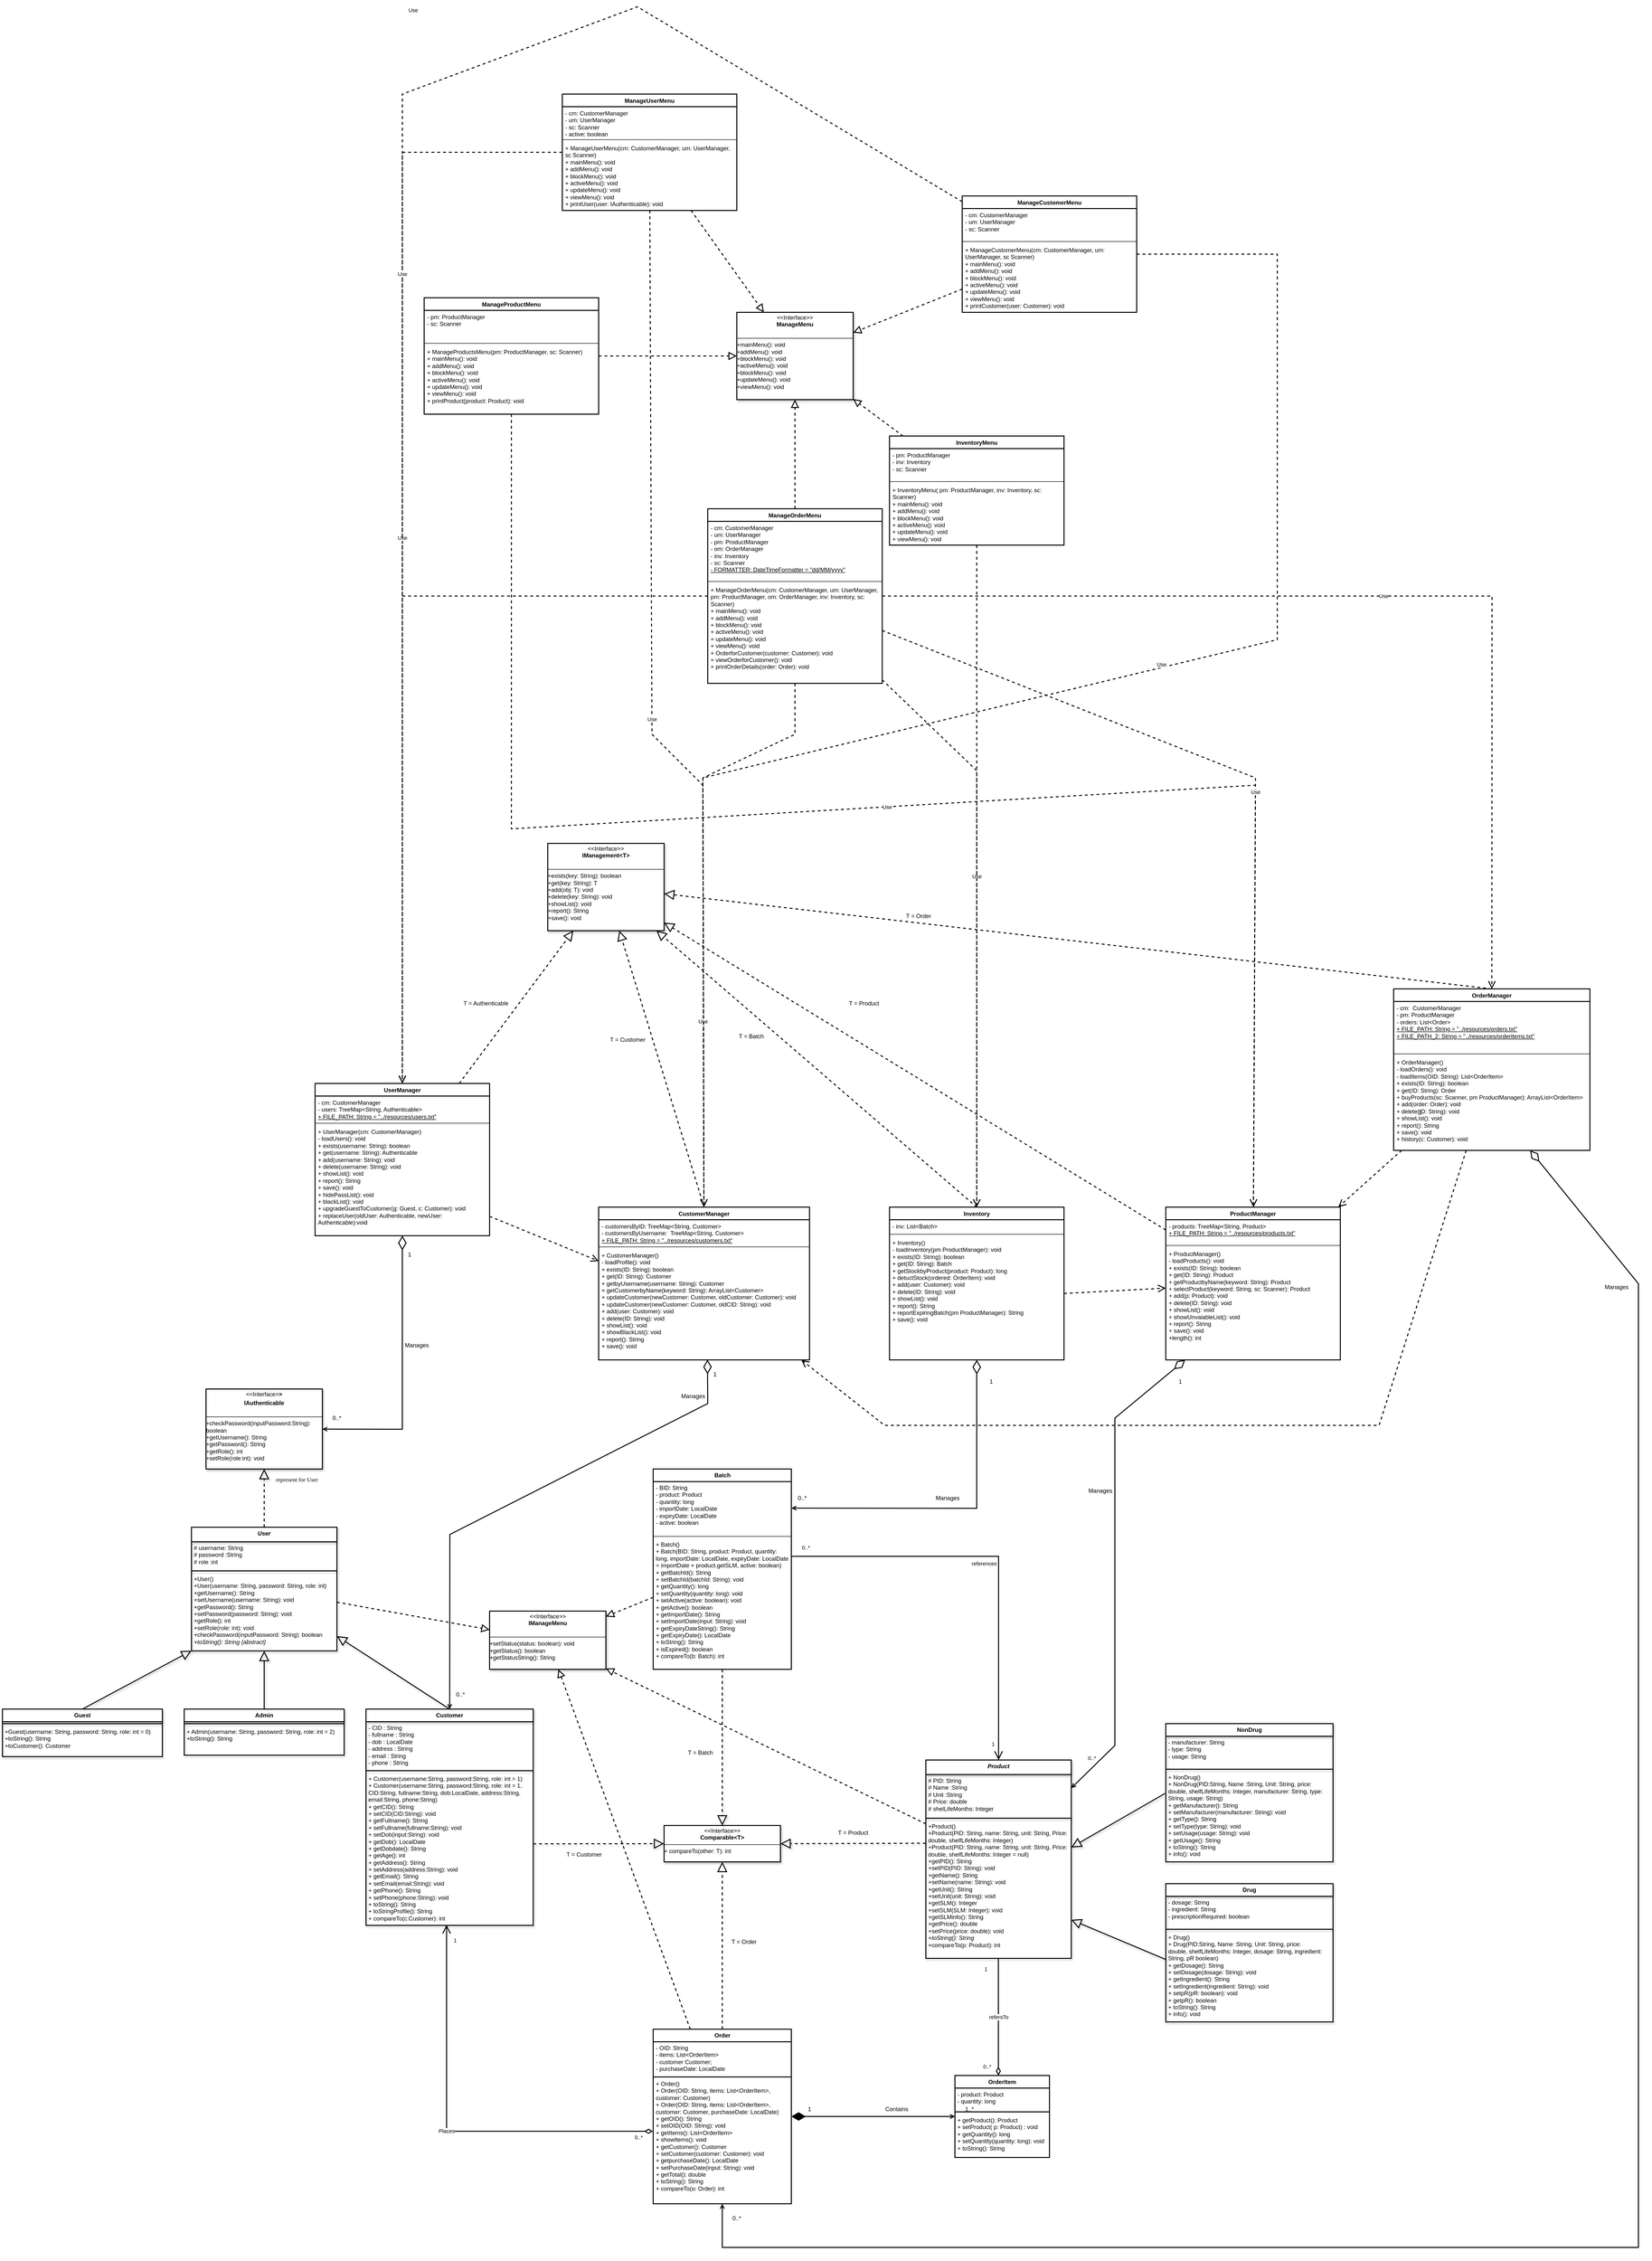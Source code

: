 <mxfile version="28.2.8">
  <diagram name="Trang-1" id="QcBJqrxH_IE6oO6Vi0jk">
    <mxGraphModel dx="5747" dy="4596" grid="1" gridSize="15" guides="1" tooltips="1" connect="1" arrows="1" fold="1" page="1" pageScale="1" pageWidth="827" pageHeight="1169" math="0" shadow="0">
      <root>
        <mxCell id="0" />
        <mxCell id="1" parent="0" />
        <mxCell id="m590TaEcWfAOfF5zcKe_-12" value="&lt;p style=&quot;margin:0px;margin-top:4px;text-align:center;&quot;&gt;&amp;lt;&amp;lt;Interface&amp;gt;&lt;b&gt;&amp;gt;&lt;/b&gt;&lt;/p&gt;&lt;p style=&quot;margin:0px;margin-top:4px;text-align:center;&quot;&gt;&lt;b&gt;IAuthenticable&lt;/b&gt;&lt;/p&gt;&lt;br&gt;&lt;hr size=&quot;1&quot; style=&quot;border-style:solid;&quot;&gt;+checkPassword(inputPassword:String): boolean&lt;div&gt;+getUsername(): String&amp;nbsp; &amp;nbsp; &amp;nbsp; &amp;nbsp; &amp;nbsp; &amp;nbsp; &amp;nbsp; &amp;nbsp; &amp;nbsp;&lt;/div&gt;+getPassword(): String&amp;nbsp; &amp;nbsp; &amp;nbsp; &amp;nbsp; &amp;nbsp; &amp;nbsp; &amp;nbsp; &amp;nbsp; &amp;nbsp;&amp;nbsp;&lt;br&gt;+getRole(): int&amp;nbsp; &amp;nbsp; &amp;nbsp; &amp;nbsp; &amp;nbsp; &amp;nbsp; &amp;nbsp; &amp;nbsp; &amp;nbsp; &amp;nbsp; &amp;nbsp; &amp;nbsp; &amp;nbsp; &amp;nbsp; +setRole(role:int): void&amp;nbsp;" style="verticalAlign=top;align=left;overflow=fill;html=1;whiteSpace=wrap;shadow=1;strokeWidth=2;spacing=1;fillOpacity=100;" parent="1" vertex="1">
          <mxGeometry x="-600" y="1020" width="240" height="165" as="geometry" />
        </mxCell>
        <mxCell id="m590TaEcWfAOfF5zcKe_-13" value="&lt;p style=&quot;margin:0px;margin-top:4px;text-align:center;&quot;&gt;&amp;lt;&amp;lt;Interface&amp;gt;&amp;gt;&lt;br&gt;&lt;b&gt;IManagement&amp;lt;T&amp;gt;&lt;/b&gt;&lt;/p&gt;&lt;br&gt;&lt;hr size=&quot;1&quot; style=&quot;border-style:solid;&quot;&gt;&lt;div&gt;+exists(key: String): boolean&lt;/div&gt;&lt;div&gt;+get(key: String): T&lt;/div&gt;&lt;div&gt;+add(obj: T): void&amp;nbsp; &amp;nbsp; &amp;nbsp;&amp;nbsp;&lt;/div&gt;&lt;div&gt;+delete(key: String): void&amp;nbsp; &amp;nbsp; &amp;nbsp; &amp;nbsp; &amp;nbsp; &amp;nbsp;&amp;nbsp;&lt;/div&gt;&lt;div&gt;+showList(): void&amp;nbsp; &amp;nbsp; &amp;nbsp; &amp;nbsp; &amp;nbsp; &amp;nbsp; &amp;nbsp; &amp;nbsp; &amp;nbsp; &amp;nbsp; &amp;nbsp;&amp;nbsp;&lt;/div&gt;&lt;div&gt;+report(): String&amp;nbsp; &amp;nbsp; &amp;nbsp; &amp;nbsp; &amp;nbsp; &amp;nbsp; &amp;nbsp; &amp;nbsp; &amp;nbsp; &amp;nbsp; &amp;nbsp;&amp;nbsp;&lt;/div&gt;&lt;div&gt;+save(): void&amp;nbsp;&lt;/div&gt;" style="verticalAlign=top;align=left;overflow=fill;html=1;whiteSpace=wrap;shadow=1;strokeWidth=2;spacing=1;fillOpacity=100;" parent="1" vertex="1">
          <mxGeometry x="105" y="-105" width="240" height="180" as="geometry" />
        </mxCell>
        <mxCell id="m590TaEcWfAOfF5zcKe_-14" value="&lt;i&gt;User&lt;/i&gt;" style="swimlane;fontStyle=1;align=center;verticalAlign=top;childLayout=stackLayout;horizontal=1;startSize=30;horizontalStack=0;resizeParent=1;resizeParentMax=0;resizeLast=0;collapsible=1;marginBottom=0;whiteSpace=wrap;html=1;shadow=1;strokeWidth=2;spacing=1;fillOpacity=100;" parent="1" vertex="1">
          <mxGeometry x="-630" y="1305" width="300" height="255" as="geometry">
            <mxRectangle x="-1125" y="1575" width="75" height="30" as="alternateBounds" />
          </mxGeometry>
        </mxCell>
        <mxCell id="m590TaEcWfAOfF5zcKe_-15" value="&lt;div&gt;# username: String&lt;/div&gt;&lt;div&gt;# password :String&lt;/div&gt;&lt;div&gt;# role :int&lt;/div&gt;" style="text;strokeColor=none;fillColor=none;align=left;verticalAlign=top;spacingLeft=4;spacingRight=4;overflow=hidden;rotatable=0;points=[[0,0.5],[1,0.5]];portConstraint=eastwest;whiteSpace=wrap;html=1;shadow=1;strokeWidth=2;spacing=1;fillOpacity=100;" parent="m590TaEcWfAOfF5zcKe_-14" vertex="1">
          <mxGeometry y="30" width="300" height="56" as="geometry" />
        </mxCell>
        <mxCell id="m590TaEcWfAOfF5zcKe_-16" value="" style="line;strokeWidth=2;fillColor=none;align=left;verticalAlign=middle;spacingTop=-1;spacingLeft=3;spacingRight=3;rotatable=0;labelPosition=right;points=[];portConstraint=eastwest;strokeColor=inherit;shadow=1;spacing=1;fillOpacity=100;" parent="m590TaEcWfAOfF5zcKe_-14" vertex="1">
          <mxGeometry y="86" width="300" height="8" as="geometry" />
        </mxCell>
        <mxCell id="m590TaEcWfAOfF5zcKe_-17" value="&lt;div&gt;+User()&amp;nbsp; &amp;nbsp;&amp;nbsp;&lt;/div&gt;&lt;div&gt;+User(username: String, password: String, role: int)&amp;nbsp;&lt;/div&gt;&lt;div&gt;+getUsername(): String&amp;nbsp;&amp;nbsp;&lt;/div&gt;&lt;div&gt;+setUsername(username: String): void&amp;nbsp; &amp;nbsp; +getPassword(): String&amp;nbsp; &amp;nbsp; &amp;nbsp; &amp;nbsp; &amp;nbsp; &amp;nbsp; &amp;nbsp; &amp;nbsp; +setPassword(password: String): void&amp;nbsp; &amp;nbsp; &amp;nbsp; &amp;nbsp; &amp;nbsp; &amp;nbsp; &amp;nbsp;&lt;/div&gt;&lt;div&gt;+getRole(): int&amp;nbsp; &amp;nbsp; &amp;nbsp; &amp;nbsp; &amp;nbsp; &amp;nbsp; &amp;nbsp; &amp;nbsp; &amp;nbsp; &amp;nbsp; &amp;nbsp; &amp;nbsp; &amp;nbsp; &amp;nbsp; &amp;nbsp;&amp;nbsp;&lt;/div&gt;&lt;div&gt;+setRole(role: int): void&amp;nbsp; &amp;nbsp; &amp;nbsp; &amp;nbsp; &amp;nbsp; &amp;nbsp; &amp;nbsp; &amp;nbsp; +checkPassword(inputPassword: String): boolean&lt;/div&gt;&lt;div&gt;&lt;i&gt;+toString(): String {abstract}&amp;nbsp;&lt;/i&gt;&lt;/div&gt;" style="text;strokeColor=none;fillColor=none;align=left;verticalAlign=top;spacingLeft=4;spacingRight=4;overflow=hidden;rotatable=0;points=[[0,0.5],[1,0.5]];portConstraint=eastwest;whiteSpace=wrap;html=1;shadow=1;strokeWidth=2;spacing=1;fillOpacity=100;" parent="m590TaEcWfAOfF5zcKe_-14" vertex="1">
          <mxGeometry y="94" width="300" height="161" as="geometry" />
        </mxCell>
        <mxCell id="m590TaEcWfAOfF5zcKe_-19" value="" style="endArrow=block;endSize=16;endFill=0;html=1;rounded=0;entryX=0.5;entryY=1;entryDx=0;entryDy=0;exitX=0.5;exitY=0;exitDx=0;exitDy=0;shadow=1;strokeWidth=2;spacing=1;fillOpacity=100;dashed=1;" parent="1" source="m590TaEcWfAOfF5zcKe_-14" target="m590TaEcWfAOfF5zcKe_-12" edge="1">
          <mxGeometry width="160" relative="1" as="geometry">
            <mxPoint x="-510" y="1260" as="sourcePoint" />
            <mxPoint x="-350" y="1260" as="targetPoint" />
          </mxGeometry>
        </mxCell>
        <mxCell id="m590TaEcWfAOfF5zcKe_-20" value="Guest" style="swimlane;fontStyle=1;align=center;verticalAlign=top;childLayout=stackLayout;horizontal=1;startSize=26;horizontalStack=0;resizeParent=1;resizeParentMax=0;resizeLast=0;collapsible=1;marginBottom=0;whiteSpace=wrap;html=1;shadow=1;strokeWidth=2;spacing=1;fillOpacity=100;" parent="1" vertex="1">
          <mxGeometry x="-1020" y="1680" width="330" height="98" as="geometry">
            <mxRectangle x="-1515" y="1950" width="75" height="30" as="alternateBounds" />
          </mxGeometry>
        </mxCell>
        <mxCell id="m590TaEcWfAOfF5zcKe_-22" value="" style="line;strokeWidth=2;fillColor=none;align=left;verticalAlign=middle;spacingTop=-1;spacingLeft=3;spacingRight=3;rotatable=0;labelPosition=right;points=[];portConstraint=eastwest;strokeColor=inherit;shadow=1;spacing=1;fillOpacity=100;" parent="m590TaEcWfAOfF5zcKe_-20" vertex="1">
          <mxGeometry y="26" width="330" height="8" as="geometry" />
        </mxCell>
        <mxCell id="m590TaEcWfAOfF5zcKe_-23" value="&lt;div&gt;+Guest(username: String, password: String, role: int = 0)&lt;/div&gt;&lt;div&gt;+toString(): String&amp;nbsp; &amp;nbsp; &amp;nbsp; &amp;nbsp; &amp;nbsp; &amp;nbsp; &amp;nbsp; &amp;nbsp; &amp;nbsp; &amp;nbsp; &amp;nbsp; &amp;nbsp; &amp;nbsp; &amp;nbsp; &amp;nbsp; &amp;nbsp;&lt;/div&gt;&lt;div&gt;+toCustomer(): Customer&lt;/div&gt;" style="text;strokeColor=none;fillColor=none;align=left;verticalAlign=top;spacingLeft=4;spacingRight=4;overflow=hidden;rotatable=0;points=[[0,0.5],[1,0.5]];portConstraint=eastwest;whiteSpace=wrap;html=1;shadow=1;strokeWidth=2;spacing=1;fillOpacity=100;" parent="m590TaEcWfAOfF5zcKe_-20" vertex="1">
          <mxGeometry y="34" width="330" height="64" as="geometry" />
        </mxCell>
        <mxCell id="m590TaEcWfAOfF5zcKe_-24" value="Customer" style="swimlane;fontStyle=1;align=center;verticalAlign=top;childLayout=stackLayout;horizontal=1;startSize=26;horizontalStack=0;resizeParent=1;resizeParentMax=0;resizeLast=0;collapsible=1;marginBottom=0;whiteSpace=wrap;html=1;shadow=1;strokeWidth=2;spacing=1;fillOpacity=100;" parent="1" vertex="1">
          <mxGeometry x="-270" y="1680" width="345" height="446" as="geometry">
            <mxRectangle x="-765" y="1950" width="105" height="30" as="alternateBounds" />
          </mxGeometry>
        </mxCell>
        <mxCell id="m590TaEcWfAOfF5zcKe_-25" value="&lt;div&gt;- CID : String&amp;nbsp; &amp;nbsp; &amp;nbsp; &amp;nbsp; &amp;nbsp; &amp;nbsp; &amp;nbsp; &amp;nbsp; &amp;nbsp; &amp;nbsp;&lt;/div&gt;&lt;div&gt;- fullname : String&amp;nbsp; &amp;nbsp; &amp;nbsp; &amp;nbsp; &amp;nbsp; &amp;nbsp;&amp;nbsp;&lt;/div&gt;&lt;div&gt;- dob : LocalDate&amp;nbsp; &amp;nbsp; &amp;nbsp; &amp;nbsp; &amp;nbsp; &amp;nbsp; &amp;nbsp; &amp;nbsp; &amp;nbsp;&lt;/div&gt;&lt;div&gt;- address : String&amp;nbsp; &amp;nbsp;&lt;/div&gt;&lt;div&gt;- email : String&amp;nbsp; &amp;nbsp; &amp;nbsp; &amp;nbsp; &amp;nbsp; &amp;nbsp; &amp;nbsp; &amp;nbsp; &amp;nbsp;&amp;nbsp;&lt;/div&gt;&lt;div&gt;- phone : String&lt;/div&gt;" style="text;strokeColor=none;fillColor=none;align=left;verticalAlign=top;spacingLeft=4;spacingRight=4;overflow=hidden;rotatable=0;points=[[0,0.5],[1,0.5]];portConstraint=eastwest;whiteSpace=wrap;html=1;shadow=1;strokeWidth=2;spacing=1;fillOpacity=100;" parent="m590TaEcWfAOfF5zcKe_-24" vertex="1">
          <mxGeometry y="26" width="345" height="97" as="geometry" />
        </mxCell>
        <mxCell id="m590TaEcWfAOfF5zcKe_-26" value="" style="line;strokeWidth=2;fillColor=none;align=left;verticalAlign=middle;spacingTop=-1;spacingLeft=3;spacingRight=3;rotatable=0;labelPosition=right;points=[];portConstraint=eastwest;strokeColor=inherit;shadow=1;spacing=1;fillOpacity=100;" parent="m590TaEcWfAOfF5zcKe_-24" vertex="1">
          <mxGeometry y="123" width="345" height="8" as="geometry" />
        </mxCell>
        <mxCell id="m590TaEcWfAOfF5zcKe_-27" value="&lt;div&gt;+ Customer(username:String, password:String, role: int = 1)&lt;/div&gt;&lt;div&gt;+ Customer(username:String, password:String, role: int = 1,&amp;nbsp; CID:String, fullname:String, dob:LocalDate, address:String, email:String, phone:String)&amp;nbsp;&amp;nbsp;&lt;/div&gt;&lt;div&gt;+ getCID(): String&amp;nbsp; &amp;nbsp; &amp;nbsp; &amp;nbsp; &amp;nbsp; &amp;nbsp; &amp;nbsp; &amp;nbsp; &amp;nbsp;&amp;nbsp;&lt;/div&gt;&lt;div&gt;+ setCID(CID:String): void&amp;nbsp; &amp;nbsp; &amp;nbsp; &amp;nbsp; &amp;nbsp;&lt;/div&gt;&lt;div&gt;+ getFullname(): String&amp;nbsp; &amp;nbsp; &amp;nbsp; &amp;nbsp; &amp;nbsp; &amp;nbsp; &amp;nbsp;&amp;nbsp;&lt;/div&gt;&lt;div&gt;+ setFullname(fullname:String): void&amp;nbsp;&lt;/div&gt;&lt;div&gt;+ setDob(input:String): void&amp;nbsp; &amp;nbsp; &amp;nbsp; &amp;nbsp;&amp;nbsp;&lt;/div&gt;&lt;div&gt;+ getDob(): LocalDate&amp;nbsp; &amp;nbsp; &amp;nbsp; &amp;nbsp; &amp;nbsp; &amp;nbsp; &amp;nbsp; &amp;nbsp;&amp;nbsp;&lt;/div&gt;&lt;div&gt;+ getDobdate(): String&amp;nbsp; &amp;nbsp; &amp;nbsp; &amp;nbsp; &amp;nbsp; &amp;nbsp; &amp;nbsp; &amp;nbsp;&lt;/div&gt;&lt;div&gt;+ getAge(): int&amp;nbsp; &amp;nbsp; &amp;nbsp; &amp;nbsp; &amp;nbsp; &amp;nbsp; &amp;nbsp; &amp;nbsp; &amp;nbsp; &amp;nbsp; &amp;nbsp;&amp;nbsp;&lt;/div&gt;&lt;div&gt;+ getAddress(): String&amp;nbsp; &amp;nbsp; &amp;nbsp; &amp;nbsp; &amp;nbsp; &amp;nbsp; &amp;nbsp; &amp;nbsp;&lt;/div&gt;&lt;div&gt;+ setAddress(address:String): void&amp;nbsp;&lt;/div&gt;&lt;div&gt;+ getEmail(): String&amp;nbsp; &amp;nbsp; &amp;nbsp; &amp;nbsp; &amp;nbsp; &amp;nbsp; &amp;nbsp; &amp;nbsp;&lt;/div&gt;&lt;div&gt;+ setEmail(email:String): void&amp;nbsp; &amp;nbsp; &amp;nbsp; &amp;nbsp;&lt;/div&gt;&lt;div&gt;+ getPhone(): String&amp;nbsp; &amp;nbsp; &amp;nbsp; &amp;nbsp; &amp;nbsp; &amp;nbsp; &amp;nbsp; &amp;nbsp; &amp;nbsp;&lt;/div&gt;&lt;div&gt;+ setPhone(phone:String): void&amp;nbsp; &amp;nbsp; &amp;nbsp;&lt;/div&gt;&lt;div&gt;+ toString(): String&amp;nbsp; &amp;nbsp; &amp;nbsp; &amp;nbsp; &amp;nbsp; &amp;nbsp; &amp;nbsp; &amp;nbsp;&lt;/div&gt;&lt;div&gt;+ toStringProfile(): String&amp;nbsp; &amp;nbsp; &amp;nbsp; &amp;nbsp;&lt;/div&gt;&lt;div&gt;+ compareTo(c:Customer): int&amp;nbsp;&lt;/div&gt;" style="text;strokeColor=none;fillColor=none;align=left;verticalAlign=top;spacingLeft=4;spacingRight=4;overflow=hidden;rotatable=0;points=[[0,0.5],[1,0.5]];portConstraint=eastwest;whiteSpace=wrap;html=1;shadow=1;strokeWidth=2;spacing=1;fillOpacity=100;" parent="m590TaEcWfAOfF5zcKe_-24" vertex="1">
          <mxGeometry y="131" width="345" height="315" as="geometry" />
        </mxCell>
        <mxCell id="m590TaEcWfAOfF5zcKe_-32" value="Admin" style="swimlane;fontStyle=1;align=center;verticalAlign=top;childLayout=stackLayout;horizontal=1;startSize=26;horizontalStack=0;resizeParent=1;resizeParentMax=0;resizeLast=0;collapsible=1;marginBottom=0;whiteSpace=wrap;html=1;shadow=1;strokeWidth=2;spacing=1;fillOpacity=100;" parent="1" vertex="1">
          <mxGeometry x="-645" y="1680" width="330" height="95" as="geometry">
            <mxRectangle x="-1140" y="1950" width="75" height="30" as="alternateBounds" />
          </mxGeometry>
        </mxCell>
        <mxCell id="m590TaEcWfAOfF5zcKe_-33" value="" style="line;strokeWidth=2;fillColor=none;align=left;verticalAlign=middle;spacingTop=-1;spacingLeft=3;spacingRight=3;rotatable=0;labelPosition=right;points=[];portConstraint=eastwest;strokeColor=inherit;shadow=1;spacing=1;fillOpacity=100;" parent="m590TaEcWfAOfF5zcKe_-32" vertex="1">
          <mxGeometry y="26" width="330" height="8" as="geometry" />
        </mxCell>
        <mxCell id="m590TaEcWfAOfF5zcKe_-34" value="&lt;div&gt;+ Admin(username: String, password: String, role: int = 2)&lt;/div&gt;&lt;div&gt;+toString(): String&amp;nbsp; &amp;nbsp;&lt;/div&gt;" style="text;strokeColor=none;fillColor=none;align=left;verticalAlign=top;spacingLeft=4;spacingRight=4;overflow=hidden;rotatable=0;points=[[0,0.5],[1,0.5]];portConstraint=eastwest;whiteSpace=wrap;html=1;shadow=1;strokeWidth=2;spacing=1;fillOpacity=100;" parent="m590TaEcWfAOfF5zcKe_-32" vertex="1">
          <mxGeometry y="34" width="330" height="61" as="geometry" />
        </mxCell>
        <mxCell id="m590TaEcWfAOfF5zcKe_-36" value="" style="endArrow=block;endSize=16;endFill=0;html=1;rounded=0;exitX=0.5;exitY=0;exitDx=0;exitDy=0;shadow=1;strokeWidth=2;spacing=1;fillOpacity=100;" parent="1" source="m590TaEcWfAOfF5zcKe_-20" target="m590TaEcWfAOfF5zcKe_-17" edge="1">
          <mxGeometry x="1" y="108" width="160" relative="1" as="geometry">
            <mxPoint x="-840.0" y="1680" as="sourcePoint" />
            <mxPoint x="-330" y="1395" as="targetPoint" />
            <mxPoint x="-13" y="3" as="offset" />
          </mxGeometry>
        </mxCell>
        <mxCell id="m590TaEcWfAOfF5zcKe_-37" value="" style="endArrow=block;endSize=16;endFill=0;html=1;rounded=0;exitX=0.5;exitY=0;exitDx=0;exitDy=0;shadow=1;strokeWidth=2;spacing=1;fillOpacity=100;" parent="1" source="m590TaEcWfAOfF5zcKe_-32" target="m590TaEcWfAOfF5zcKe_-14" edge="1">
          <mxGeometry x="1" y="108" width="160" relative="1" as="geometry">
            <mxPoint x="-180" y="1335" as="sourcePoint" />
            <mxPoint x="-480" y="1560" as="targetPoint" />
            <mxPoint x="-13" y="3" as="offset" />
          </mxGeometry>
        </mxCell>
        <mxCell id="m590TaEcWfAOfF5zcKe_-38" value="" style="endArrow=block;endSize=16;endFill=0;html=1;rounded=0;exitX=0.5;exitY=0;exitDx=0;exitDy=0;shadow=1;strokeWidth=2;spacing=1;fillOpacity=100;" parent="1" source="m590TaEcWfAOfF5zcKe_-24" target="m590TaEcWfAOfF5zcKe_-14" edge="1">
          <mxGeometry width="160" relative="1" as="geometry">
            <mxPoint x="150" y="1725" as="sourcePoint" />
            <mxPoint x="-330" y="1560" as="targetPoint" />
          </mxGeometry>
        </mxCell>
        <mxCell id="m590TaEcWfAOfF5zcKe_-39" value="&lt;i&gt;Product&lt;/i&gt;" style="swimlane;fontStyle=1;align=center;verticalAlign=top;childLayout=stackLayout;horizontal=1;startSize=30;horizontalStack=0;resizeParent=1;resizeParentMax=0;resizeLast=0;collapsible=1;marginBottom=0;whiteSpace=wrap;html=1;shadow=1;strokeWidth=2;spacing=1;fillOpacity=100;" parent="1" vertex="1">
          <mxGeometry x="885" y="1785" width="300" height="409" as="geometry">
            <mxRectangle x="390" y="2055" width="75" height="30" as="alternateBounds" />
          </mxGeometry>
        </mxCell>
        <mxCell id="m590TaEcWfAOfF5zcKe_-40" value="&lt;div&gt;# PID: String&lt;/div&gt;&lt;div&gt;# Name :String&lt;/div&gt;&lt;div&gt;# Unit :String&lt;/div&gt;&lt;div&gt;# Price: double&lt;/div&gt;&lt;div&gt;# shelLifeMonths: Integer&lt;/div&gt;" style="text;strokeColor=none;fillColor=none;align=left;verticalAlign=top;spacingLeft=4;spacingRight=4;overflow=hidden;rotatable=0;points=[[0,0.5],[1,0.5]];portConstraint=eastwest;whiteSpace=wrap;html=1;shadow=1;strokeWidth=2;spacing=1;fillOpacity=100;" parent="m590TaEcWfAOfF5zcKe_-39" vertex="1">
          <mxGeometry y="30" width="300" height="86" as="geometry" />
        </mxCell>
        <mxCell id="m590TaEcWfAOfF5zcKe_-41" value="" style="line;strokeWidth=2;fillColor=none;align=left;verticalAlign=middle;spacingTop=-1;spacingLeft=3;spacingRight=3;rotatable=0;labelPosition=right;points=[];portConstraint=eastwest;strokeColor=inherit;shadow=1;spacing=1;fillOpacity=100;" parent="m590TaEcWfAOfF5zcKe_-39" vertex="1">
          <mxGeometry y="116" width="300" height="8" as="geometry" />
        </mxCell>
        <mxCell id="m590TaEcWfAOfF5zcKe_-42" value="&lt;div&gt;+Product()&amp;nbsp; &amp;nbsp;&amp;nbsp;&lt;/div&gt;&lt;div&gt;+Product(PID: String, name: String, unit: String, Price: double, shelfLifeMonths: Integer)&lt;/div&gt;&lt;div&gt;+Product(PID: String, name: String, unit: String, Price: double,&amp;nbsp;shelfLifeMonths: Integer = null)&lt;/div&gt;&lt;div&gt;+getPID(): String&amp;nbsp;&amp;nbsp;&lt;/div&gt;&lt;div&gt;+setPID(PID: String): void&amp;nbsp; &amp;nbsp;&amp;nbsp;&lt;/div&gt;&lt;div&gt;+getName(): String&amp;nbsp; &amp;nbsp; &amp;nbsp; &amp;nbsp; &amp;nbsp; &amp;nbsp; &amp;nbsp; &amp;nbsp;&amp;nbsp;&lt;/div&gt;&lt;div&gt;+setName(name: String): void&amp;nbsp;&lt;/div&gt;&lt;div&gt;&lt;div&gt;+getUnit(): String&amp;nbsp; &amp;nbsp; &amp;nbsp; &amp;nbsp; &amp;nbsp; &amp;nbsp; &amp;nbsp; &amp;nbsp;&amp;nbsp;&lt;/div&gt;&lt;div&gt;+setUnit(unit: String): void&amp;nbsp;&amp;nbsp; &amp;nbsp; &amp;nbsp; &amp;nbsp; &amp;nbsp;&lt;/div&gt;&lt;/div&gt;&lt;div&gt;+getSLM(): Integer&amp;nbsp; &amp;nbsp; &amp;nbsp; &amp;nbsp; &amp;nbsp; &amp;nbsp; &amp;nbsp; &amp;nbsp; &amp;nbsp; &amp;nbsp; &amp;nbsp; &amp;nbsp; &amp;nbsp; &amp;nbsp; &amp;nbsp;&lt;/div&gt;&lt;div&gt;+setSLM(SLM: Integer): void&lt;/div&gt;&lt;div&gt;+getSLMinfo(): String&amp;nbsp; &amp;nbsp; &amp;nbsp;&lt;br&gt;&lt;div&gt;+getPrice(): double&amp;nbsp; &amp;nbsp; &amp;nbsp; &amp;nbsp; &amp;nbsp; &amp;nbsp; &amp;nbsp; &amp;nbsp;&amp;nbsp;&lt;/div&gt;&lt;div&gt;+setPrice(price: double): void&amp;nbsp;&lt;/div&gt;&lt;/div&gt;&lt;div&gt;&lt;i&gt;+toString(): String&amp;nbsp;&lt;/i&gt;&lt;/div&gt;&lt;div&gt;+compareTo(p: Product): int&amp;nbsp;&lt;/div&gt;" style="text;strokeColor=none;fillColor=none;align=left;verticalAlign=top;spacingLeft=4;spacingRight=4;overflow=hidden;rotatable=0;points=[[0,0.5],[1,0.5]];portConstraint=eastwest;whiteSpace=wrap;html=1;shadow=1;strokeWidth=2;spacing=1;fillOpacity=100;" parent="m590TaEcWfAOfF5zcKe_-39" vertex="1">
          <mxGeometry y="124" width="300" height="285" as="geometry" />
        </mxCell>
        <mxCell id="m590TaEcWfAOfF5zcKe_-43" value="&lt;p style=&quot;margin:0px;margin-top:4px;text-align:center;&quot;&gt;&amp;lt;&amp;lt;Interface&amp;gt;&amp;gt;&lt;br&gt;&lt;b&gt;Comparable&amp;lt;T&amp;gt;&lt;/b&gt;&lt;/p&gt;&lt;hr size=&quot;1&quot; style=&quot;border-style:solid;&quot;&gt;+ compareTo(other: T): int" style="verticalAlign=top;align=left;overflow=fill;html=1;whiteSpace=wrap;shadow=1;strokeWidth=2;spacing=1;fillOpacity=100;" parent="1" vertex="1">
          <mxGeometry x="345" y="1920" width="240" height="75" as="geometry" />
        </mxCell>
        <mxCell id="m590TaEcWfAOfF5zcKe_-44" value="" style="endArrow=block;endSize=16;endFill=0;html=1;rounded=0;exitX=-0.001;exitY=0.167;exitDx=0;exitDy=0;entryX=1;entryY=0.5;entryDx=0;entryDy=0;shadow=1;strokeWidth=2;exitPerimeter=0;spacing=1;fillOpacity=100;dashed=1;" parent="1" source="m590TaEcWfAOfF5zcKe_-42" target="m590TaEcWfAOfF5zcKe_-43" edge="1">
          <mxGeometry x="0.002" width="160" relative="1" as="geometry">
            <mxPoint x="-90" y="1215" as="sourcePoint" />
            <mxPoint x="-105" y="1095" as="targetPoint" />
            <mxPoint as="offset" />
          </mxGeometry>
        </mxCell>
        <mxCell id="m590TaEcWfAOfF5zcKe_-45" value="" style="endArrow=block;endSize=16;endFill=0;html=1;rounded=0;entryX=0;entryY=0.5;entryDx=0;entryDy=0;exitX=1;exitY=0.466;exitDx=0;exitDy=0;exitPerimeter=0;shadow=1;strokeWidth=2;spacing=1;fillOpacity=100;dashed=1;" parent="1" source="m590TaEcWfAOfF5zcKe_-27" target="m590TaEcWfAOfF5zcKe_-43" edge="1">
          <mxGeometry width="160" relative="1" as="geometry">
            <mxPoint x="-52" y="1650" as="sourcePoint" />
            <mxPoint x="-285" y="1530" as="targetPoint" />
          </mxGeometry>
        </mxCell>
        <mxCell id="m590TaEcWfAOfF5zcKe_-46" value="Drug" style="swimlane;fontStyle=1;align=center;verticalAlign=top;childLayout=stackLayout;horizontal=1;startSize=26;horizontalStack=0;resizeParent=1;resizeParentMax=0;resizeLast=0;collapsible=1;marginBottom=0;whiteSpace=wrap;html=1;shadow=1;strokeWidth=2;spacing=1;fillOpacity=100;" parent="1" vertex="1">
          <mxGeometry x="1380" y="2040" width="345" height="285" as="geometry">
            <mxRectangle x="885" y="2310" width="75" height="30" as="alternateBounds" />
          </mxGeometry>
        </mxCell>
        <mxCell id="m590TaEcWfAOfF5zcKe_-47" value="&lt;div&gt;- dosage: String&lt;/div&gt;&lt;div&gt;- ingredient: String&lt;/div&gt;&lt;div&gt;- prescriptionRequired: boolean&lt;/div&gt;" style="text;strokeColor=none;fillColor=none;align=left;verticalAlign=top;spacingLeft=4;spacingRight=4;overflow=hidden;rotatable=0;points=[[0,0.5],[1,0.5]];portConstraint=eastwest;whiteSpace=wrap;html=1;shadow=1;strokeWidth=2;spacing=1;fillOpacity=100;" parent="m590TaEcWfAOfF5zcKe_-46" vertex="1">
          <mxGeometry y="26" width="345" height="64" as="geometry" />
        </mxCell>
        <mxCell id="m590TaEcWfAOfF5zcKe_-48" value="" style="line;strokeWidth=2;fillColor=none;align=left;verticalAlign=middle;spacingTop=-1;spacingLeft=3;spacingRight=3;rotatable=0;labelPosition=right;points=[];portConstraint=eastwest;strokeColor=inherit;shadow=1;spacing=1;fillOpacity=100;" parent="m590TaEcWfAOfF5zcKe_-46" vertex="1">
          <mxGeometry y="90" width="345" height="8" as="geometry" />
        </mxCell>
        <mxCell id="m590TaEcWfAOfF5zcKe_-49" value="&lt;div&gt;+ Drug()&lt;/div&gt;&lt;div&gt;+ Drug(PID:String, Name :String, Unit: String,&amp;nbsp;price: double,&amp;nbsp;shelfLifeMonths: Integer, dosage: String, ingredient: String, pR boolean)&amp;nbsp;&amp;nbsp;&lt;/div&gt;&lt;div&gt;+ getDosage(): String&amp;nbsp; &amp;nbsp; &amp;nbsp; &amp;nbsp; &amp;nbsp; &amp;nbsp; &amp;nbsp; &amp;nbsp; &amp;nbsp;&amp;nbsp;&lt;/div&gt;&lt;div&gt;+ setDosage(dosage: String): void&amp;nbsp; &amp;nbsp; &amp;nbsp; &amp;nbsp; &amp;nbsp;&lt;/div&gt;&lt;div&gt;+ getIngredient(): String&amp;nbsp; &amp;nbsp; &amp;nbsp; &amp;nbsp; &amp;nbsp; &amp;nbsp; &amp;nbsp;&amp;nbsp;&lt;/div&gt;&lt;div&gt;+ setIngredient(ingredient: String): void&amp;nbsp;&lt;/div&gt;&lt;div&gt;+ setpR(pR: boolean): void&amp;nbsp; &amp;nbsp; &amp;nbsp; &amp;nbsp;&amp;nbsp;&lt;/div&gt;&lt;div&gt;+ getpR(): boolean&amp;nbsp; &amp;nbsp; &amp;nbsp; &amp;nbsp; &amp;nbsp; &amp;nbsp; &amp;nbsp; &amp;nbsp; &amp;nbsp;&amp;nbsp;&lt;/div&gt;&lt;div&gt;+ toString(): String&amp;nbsp; &amp;nbsp; &amp;nbsp; &amp;nbsp; &amp;nbsp; &amp;nbsp; &amp;nbsp; &amp;nbsp;&lt;/div&gt;&lt;div&gt;+ info(): void&amp;nbsp; &amp;nbsp; &amp;nbsp; &amp;nbsp;&lt;/div&gt;" style="text;strokeColor=none;fillColor=none;align=left;verticalAlign=top;spacingLeft=4;spacingRight=4;overflow=hidden;rotatable=0;points=[[0,0.5],[1,0.5]];portConstraint=eastwest;whiteSpace=wrap;html=1;shadow=1;strokeWidth=2;spacing=1;fillOpacity=100;" parent="m590TaEcWfAOfF5zcKe_-46" vertex="1">
          <mxGeometry y="98" width="345" height="187" as="geometry" />
        </mxCell>
        <mxCell id="m590TaEcWfAOfF5zcKe_-54" value="NonDrug" style="swimlane;fontStyle=1;align=center;verticalAlign=top;childLayout=stackLayout;horizontal=1;startSize=26;horizontalStack=0;resizeParent=1;resizeParentMax=0;resizeLast=0;collapsible=1;marginBottom=0;whiteSpace=wrap;html=1;shadow=1;strokeWidth=2;spacing=1;fillOpacity=100;" parent="1" vertex="1">
          <mxGeometry x="1380" y="1710" width="345" height="285" as="geometry">
            <mxRectangle x="885" y="1980" width="90" height="30" as="alternateBounds" />
          </mxGeometry>
        </mxCell>
        <mxCell id="m590TaEcWfAOfF5zcKe_-55" value="&lt;div&gt;- manufacturer: String&lt;/div&gt;&lt;div&gt;- type: String&lt;/div&gt;&lt;div&gt;- usage: String&lt;/div&gt;" style="text;strokeColor=none;fillColor=none;align=left;verticalAlign=top;spacingLeft=4;spacingRight=4;overflow=hidden;rotatable=0;points=[[0,0.5],[1,0.5]];portConstraint=eastwest;whiteSpace=wrap;html=1;shadow=1;strokeWidth=2;spacing=1;fillOpacity=100;" parent="m590TaEcWfAOfF5zcKe_-54" vertex="1">
          <mxGeometry y="26" width="345" height="64" as="geometry" />
        </mxCell>
        <mxCell id="m590TaEcWfAOfF5zcKe_-56" value="" style="line;strokeWidth=2;fillColor=none;align=left;verticalAlign=middle;spacingTop=-1;spacingLeft=3;spacingRight=3;rotatable=0;labelPosition=right;points=[];portConstraint=eastwest;strokeColor=inherit;shadow=1;spacing=1;fillOpacity=100;" parent="m590TaEcWfAOfF5zcKe_-54" vertex="1">
          <mxGeometry y="90" width="345" height="8" as="geometry" />
        </mxCell>
        <mxCell id="m590TaEcWfAOfF5zcKe_-57" value="&lt;div&gt;+ NonDrug()&lt;/div&gt;&lt;div&gt;+ NonDrug(PID:String, Name :String, Unit: String,&amp;nbsp;price: double,&amp;nbsp;shelfLifeMonths: Integer, manufacturer: String, type: String, usage: String)&amp;nbsp;&amp;nbsp;&lt;/div&gt;&lt;div&gt;+ getManufacturer(): String&amp;nbsp; &amp;nbsp; &amp;nbsp; &amp;nbsp; &amp;nbsp; &amp;nbsp; &amp;nbsp; &amp;nbsp; &amp;nbsp;&amp;nbsp;&lt;/div&gt;&lt;div&gt;+ setManufacturer(manufacturer: String): void&amp;nbsp; &amp;nbsp; &amp;nbsp; &amp;nbsp; &amp;nbsp;&lt;/div&gt;&lt;div&gt;+ getType(): String&amp;nbsp; &amp;nbsp; &amp;nbsp; &amp;nbsp; &amp;nbsp; &amp;nbsp; &amp;nbsp;&amp;nbsp;&lt;/div&gt;&lt;div&gt;+ setType(type: String): void&amp;nbsp;&lt;/div&gt;&lt;div&gt;+ setUsage(usage: String): void&amp;nbsp; &amp;nbsp; &amp;nbsp; &amp;nbsp;&amp;nbsp;&lt;/div&gt;&lt;div&gt;+ getUsage(): String&amp;nbsp; &amp;nbsp; &amp;nbsp; &amp;nbsp; &amp;nbsp; &amp;nbsp; &amp;nbsp; &amp;nbsp; &amp;nbsp;&amp;nbsp;&lt;/div&gt;&lt;div&gt;+ toString(): String&amp;nbsp; &amp;nbsp; &amp;nbsp; &amp;nbsp; &amp;nbsp; &amp;nbsp; &amp;nbsp; &amp;nbsp;&lt;/div&gt;&lt;div&gt;+ info(): void&amp;nbsp; &amp;nbsp; &amp;nbsp;&lt;/div&gt;" style="text;strokeColor=none;fillColor=none;align=left;verticalAlign=top;spacingLeft=4;spacingRight=4;overflow=hidden;rotatable=0;points=[[0,0.5],[1,0.5]];portConstraint=eastwest;whiteSpace=wrap;html=1;shadow=1;strokeWidth=2;spacing=1;fillOpacity=100;" parent="m590TaEcWfAOfF5zcKe_-54" vertex="1">
          <mxGeometry y="98" width="345" height="187" as="geometry" />
        </mxCell>
        <mxCell id="m590TaEcWfAOfF5zcKe_-61" value="" style="endArrow=block;endSize=16;endFill=0;html=1;rounded=0;exitX=0;exitY=0.312;exitDx=0;exitDy=0;exitPerimeter=0;shadow=1;strokeWidth=2;spacing=1;fillOpacity=100;" parent="1" source="m590TaEcWfAOfF5zcKe_-49" target="m590TaEcWfAOfF5zcKe_-42" edge="1">
          <mxGeometry width="160" relative="1" as="geometry">
            <mxPoint x="675" y="1305" as="sourcePoint" />
            <mxPoint x="835" y="1305" as="targetPoint" />
          </mxGeometry>
        </mxCell>
        <mxCell id="m590TaEcWfAOfF5zcKe_-62" value="" style="endArrow=block;endSize=16;endFill=0;html=1;rounded=0;exitX=-0.005;exitY=0.246;exitDx=0;exitDy=0;exitPerimeter=0;shadow=1;strokeWidth=2;spacing=1;fillOpacity=100;" parent="1" source="m590TaEcWfAOfF5zcKe_-57" target="m590TaEcWfAOfF5zcKe_-42" edge="1">
          <mxGeometry width="160" relative="1" as="geometry">
            <mxPoint x="915" y="1365" as="sourcePoint" />
            <mxPoint x="705" y="1686" as="targetPoint" />
          </mxGeometry>
        </mxCell>
        <mxCell id="m590TaEcWfAOfF5zcKe_-63" value="Order" style="swimlane;fontStyle=1;align=center;verticalAlign=top;childLayout=stackLayout;horizontal=1;startSize=26;horizontalStack=0;resizeParent=1;resizeParentMax=0;resizeLast=0;collapsible=1;marginBottom=0;whiteSpace=wrap;html=1;strokeWidth=2;spacing=1;fillOpacity=100;" parent="1" vertex="1">
          <mxGeometry x="322.5" y="2340" width="285" height="360" as="geometry">
            <mxRectangle x="-172.5" y="2610" width="75" height="30" as="alternateBounds" />
          </mxGeometry>
        </mxCell>
        <mxCell id="m590TaEcWfAOfF5zcKe_-64" value="&lt;div&gt;- OID: String&lt;/div&gt;&lt;div&gt;- items: List&amp;lt;OrderItem&amp;gt;&lt;/div&gt;&lt;div&gt;- customer Customer;&lt;/div&gt;&lt;div&gt;- purchaseDate: LocalDate&lt;/div&gt;" style="text;strokeColor=none;fillColor=none;align=left;verticalAlign=top;spacingLeft=4;spacingRight=4;overflow=hidden;rotatable=0;points=[[0,0.5],[1,0.5]];portConstraint=eastwest;whiteSpace=wrap;html=1;strokeWidth=2;spacing=1;fillOpacity=100;" parent="m590TaEcWfAOfF5zcKe_-63" vertex="1">
          <mxGeometry y="26" width="285" height="71" as="geometry" />
        </mxCell>
        <mxCell id="m590TaEcWfAOfF5zcKe_-65" value="" style="line;strokeWidth=2;fillColor=none;align=left;verticalAlign=middle;spacingTop=-1;spacingLeft=3;spacingRight=3;rotatable=0;labelPosition=right;points=[];portConstraint=eastwest;strokeColor=inherit;spacing=1;fillOpacity=100;" parent="m590TaEcWfAOfF5zcKe_-63" vertex="1">
          <mxGeometry y="97" width="285" height="3" as="geometry" />
        </mxCell>
        <mxCell id="m590TaEcWfAOfF5zcKe_-66" value="&lt;div&gt;+ Order()&amp;nbsp; &amp;nbsp; &amp;nbsp; &amp;nbsp; &amp;nbsp; &amp;nbsp; &amp;nbsp; &amp;nbsp; &amp;nbsp; &amp;nbsp; &amp;nbsp; &amp;nbsp;&lt;/div&gt;&lt;div&gt;+ Order(OID: String, items: List&amp;lt;OrderItem&amp;gt;, customer: Customer)&amp;nbsp;&lt;/div&gt;&lt;div&gt;+ Order(OID: String, items: List&amp;lt;OrderItem&amp;gt;, customer: Customer, purchaseDate: LocalDate)&amp;nbsp;&lt;/div&gt;&lt;div&gt;+ getOID(): String&amp;nbsp; &amp;nbsp; &amp;nbsp; &amp;nbsp; &amp;nbsp; &amp;nbsp; &amp;nbsp; &amp;nbsp;&lt;/div&gt;&lt;div&gt;+ setOID(OID: String): void&amp;nbsp; &amp;nbsp; &amp;nbsp; &amp;nbsp;&lt;/div&gt;&lt;div&gt;+ getItems(): List&amp;lt;OrderItem&amp;gt;&amp;nbsp; &amp;nbsp; &amp;nbsp;&lt;/div&gt;&lt;div&gt;+ showItems(): void&amp;nbsp; &amp;nbsp; &amp;nbsp; &amp;nbsp; &amp;nbsp; &amp;nbsp; &amp;nbsp; &amp;nbsp;&lt;/div&gt;&lt;div&gt;+ getCustomer(): Customer&amp;nbsp; &amp;nbsp; &amp;nbsp; &amp;nbsp; &amp;nbsp;&amp;nbsp;&lt;/div&gt;&lt;div&gt;+ setCustomer(customer: Customer): void&amp;nbsp;&lt;/div&gt;&lt;div&gt;+ getpurchaseDate(): LocalDate&amp;nbsp; &amp;nbsp;&amp;nbsp;&lt;/div&gt;&lt;div&gt;+ setPurchaseDate(input: String): void&lt;/div&gt;&lt;div&gt;+ getTotal(): double&amp;nbsp; &amp;nbsp; &amp;nbsp; &amp;nbsp; &amp;nbsp; &amp;nbsp; &amp;nbsp;&lt;/div&gt;&lt;div&gt;+ toString(): String&amp;nbsp; &amp;nbsp; &amp;nbsp; &amp;nbsp; &amp;nbsp; &amp;nbsp;&amp;nbsp;&lt;/div&gt;&lt;div&gt;+ compareTo(o: Order): int&amp;nbsp;&amp;nbsp;&lt;/div&gt;" style="text;strokeColor=none;fillColor=none;align=left;verticalAlign=top;spacingLeft=4;spacingRight=4;overflow=hidden;rotatable=0;points=[[0,0.5],[1,0.5]];portConstraint=eastwest;whiteSpace=wrap;html=1;strokeWidth=2;spacing=1;fillOpacity=100;" parent="m590TaEcWfAOfF5zcKe_-63" vertex="1">
          <mxGeometry y="100" width="285" height="260" as="geometry" />
        </mxCell>
        <mxCell id="m590TaEcWfAOfF5zcKe_-67" value="" style="endArrow=block;endSize=16;endFill=0;html=1;rounded=0;exitX=0.5;exitY=0;exitDx=0;exitDy=0;entryX=0.5;entryY=1;entryDx=0;entryDy=0;strokeWidth=2;spacing=1;fillOpacity=100;dashed=1;" parent="1" source="m590TaEcWfAOfF5zcKe_-63" target="m590TaEcWfAOfF5zcKe_-43" edge="1">
          <mxGeometry width="160" relative="1" as="geometry">
            <mxPoint x="345" y="2160" as="sourcePoint" />
            <mxPoint x="505" y="2160" as="targetPoint" />
          </mxGeometry>
        </mxCell>
        <mxCell id="m590TaEcWfAOfF5zcKe_-68" value="OrderItem" style="swimlane;fontStyle=1;align=center;verticalAlign=top;childLayout=stackLayout;horizontal=1;startSize=26;horizontalStack=0;resizeParent=1;resizeParentMax=0;resizeLast=0;collapsible=1;marginBottom=0;whiteSpace=wrap;html=1;strokeWidth=2;spacing=1;fillOpacity=100;" parent="1" vertex="1">
          <mxGeometry x="945" y="2435.5" width="195" height="169" as="geometry">
            <mxRectangle x="442.5" y="2715" width="105" height="30" as="alternateBounds" />
          </mxGeometry>
        </mxCell>
        <mxCell id="m590TaEcWfAOfF5zcKe_-69" value="&lt;div&gt;- product: Product&lt;/div&gt;&lt;div&gt;- quantity: long&lt;/div&gt;" style="text;strokeColor=none;fillColor=none;align=left;verticalAlign=top;spacingLeft=4;spacingRight=4;overflow=hidden;rotatable=0;points=[[0,0.5],[1,0.5]];portConstraint=eastwest;whiteSpace=wrap;html=1;strokeWidth=2;spacing=1;fillOpacity=100;" parent="m590TaEcWfAOfF5zcKe_-68" vertex="1">
          <mxGeometry y="26" width="195" height="45" as="geometry" />
        </mxCell>
        <mxCell id="m590TaEcWfAOfF5zcKe_-70" value="" style="line;strokeWidth=2;fillColor=none;align=left;verticalAlign=middle;spacingTop=-1;spacingLeft=3;spacingRight=3;rotatable=0;labelPosition=right;points=[];portConstraint=eastwest;strokeColor=inherit;spacing=1;fillOpacity=100;" parent="m590TaEcWfAOfF5zcKe_-68" vertex="1">
          <mxGeometry y="71" width="195" height="8" as="geometry" />
        </mxCell>
        <mxCell id="m590TaEcWfAOfF5zcKe_-71" value="&lt;div&gt;+ getProduct(): Product&lt;/div&gt;&lt;div&gt;+ setProduct( p: Product) : void&lt;/div&gt;&lt;div&gt;+ getQuantity(): long&lt;/div&gt;&lt;div&gt;+ setQuantity(quantity: long): void&lt;/div&gt;&lt;div&gt;+ toString(): String&lt;/div&gt;" style="text;strokeColor=none;fillColor=none;align=left;verticalAlign=top;spacingLeft=4;spacingRight=4;overflow=hidden;rotatable=0;points=[[0,0.5],[1,0.5]];portConstraint=eastwest;whiteSpace=wrap;html=1;strokeWidth=2;spacing=1;fillOpacity=100;" parent="m590TaEcWfAOfF5zcKe_-68" vertex="1">
          <mxGeometry y="79" width="195" height="90" as="geometry" />
        </mxCell>
        <mxCell id="m590TaEcWfAOfF5zcKe_-78" value="" style="endArrow=diamondThin;endFill=1;endSize=24;html=1;rounded=0;strokeWidth=2;spacing=1;fillOpacity=100;startArrow=open;startFill=0;" parent="1" source="m590TaEcWfAOfF5zcKe_-68" target="m590TaEcWfAOfF5zcKe_-63" edge="1">
          <mxGeometry width="160" relative="1" as="geometry">
            <mxPoint x="937.5" y="2549.998" as="sourcePoint" />
            <mxPoint x="607.5" y="2550.77" as="targetPoint" />
          </mxGeometry>
        </mxCell>
        <mxCell id="TWqrn_NYjl8O4pKf8QjY-1" value="Batch" style="swimlane;fontStyle=1;align=center;verticalAlign=top;childLayout=stackLayout;horizontal=1;startSize=26;horizontalStack=0;resizeParent=1;resizeParentMax=0;resizeLast=0;collapsible=1;marginBottom=0;whiteSpace=wrap;html=1;spacing=1;fillOpacity=100;strokeWidth=2;" parent="1" vertex="1">
          <mxGeometry x="322.5" y="1185" width="285" height="413" as="geometry">
            <mxRectangle x="-172.5" y="1455" width="75" height="30" as="alternateBounds" />
          </mxGeometry>
        </mxCell>
        <mxCell id="TWqrn_NYjl8O4pKf8QjY-2" value="&lt;div&gt;- BID: String&lt;/div&gt;&lt;div&gt;- product: Product&lt;/div&gt;&lt;div&gt;- quantity: long&lt;/div&gt;&lt;div&gt;- importDate: LocalDate&lt;/div&gt;&lt;div&gt;- expiryDate: LocalDate&lt;/div&gt;&lt;div&gt;- active: boolean&lt;/div&gt;" style="text;strokeColor=none;fillColor=none;align=left;verticalAlign=top;spacingLeft=4;spacingRight=4;overflow=hidden;rotatable=0;points=[[0,0.5],[1,0.5]];portConstraint=eastwest;whiteSpace=wrap;html=1;spacing=1;fillOpacity=100;" parent="TWqrn_NYjl8O4pKf8QjY-1" vertex="1">
          <mxGeometry y="26" width="285" height="109" as="geometry" />
        </mxCell>
        <mxCell id="TWqrn_NYjl8O4pKf8QjY-3" value="" style="line;strokeWidth=1;fillColor=none;align=left;verticalAlign=middle;spacingTop=-1;spacingLeft=3;spacingRight=3;rotatable=0;labelPosition=right;points=[];portConstraint=eastwest;strokeColor=inherit;spacing=1;fillOpacity=100;" parent="TWqrn_NYjl8O4pKf8QjY-1" vertex="1">
          <mxGeometry y="135" width="285" height="8" as="geometry" />
        </mxCell>
        <mxCell id="TWqrn_NYjl8O4pKf8QjY-4" value="&lt;div&gt;+ Batch()&lt;/div&gt;&lt;div&gt;+ Batch(BID: String, product: Product, quantity: long, importDate: LocalDate, expiryDate: LocalDate = importDate + product.getSLM, active: boolean)&lt;/div&gt;&lt;div&gt;+ getBatchId(): String&amp;nbsp; &amp;nbsp; &amp;nbsp; &amp;nbsp; &amp;nbsp; &amp;nbsp; &amp;nbsp; &amp;nbsp; &amp;nbsp;&amp;nbsp;&lt;div&gt;+ setBatchId(batchId: String): void&amp;nbsp; &amp;nbsp; &amp;nbsp; &amp;nbsp; &amp;nbsp;&lt;/div&gt;&lt;div&gt;+ getQuantity(): long&amp;nbsp; &amp;nbsp; &amp;nbsp; &amp;nbsp; &amp;nbsp; &amp;nbsp; &amp;nbsp;&amp;nbsp;&lt;/div&gt;&lt;div&gt;+ setQuantity(quantity: long): void&amp;nbsp;&lt;/div&gt;&lt;div&gt;+ setActive(active: boolean): void&amp;nbsp; &amp;nbsp; &amp;nbsp; &amp;nbsp;&amp;nbsp;&lt;/div&gt;&lt;div&gt;+ getActive(): boolean&lt;/div&gt;&lt;div&gt;+ getImportDate(): String&lt;/div&gt;&lt;div&gt;+ setImportDate(input: String): void&lt;/div&gt;&lt;div&gt;+ getExpiryDateString(): String&lt;/div&gt;&lt;div&gt;+ getExpiryDate(): LocalDate&lt;/div&gt;&lt;div&gt;+ toString(): String&lt;/div&gt;&lt;div&gt;+ isExpired(): boolean&lt;/div&gt;&lt;div&gt;+ compareTo(b: Batch): int&lt;/div&gt;&lt;/div&gt;" style="text;strokeColor=none;fillColor=none;align=left;verticalAlign=top;spacingLeft=4;spacingRight=4;overflow=hidden;rotatable=0;points=[[0,0.5],[1,0.5]];portConstraint=eastwest;whiteSpace=wrap;html=1;spacing=1;fillOpacity=100;" parent="TWqrn_NYjl8O4pKf8QjY-1" vertex="1">
          <mxGeometry y="143" width="285" height="270" as="geometry" />
        </mxCell>
        <mxCell id="TWqrn_NYjl8O4pKf8QjY-7" value="" style="endArrow=block;endSize=16;endFill=0;html=1;rounded=0;entryX=0.5;entryY=0;entryDx=0;entryDy=0;shadow=1;strokeWidth=2;exitX=0.5;exitY=1;exitDx=0;exitDy=0;spacing=1;fillOpacity=100;dashed=1;" parent="1" source="TWqrn_NYjl8O4pKf8QjY-1" target="m590TaEcWfAOfF5zcKe_-43" edge="1">
          <mxGeometry width="160" relative="1" as="geometry">
            <mxPoint x="465" y="1680" as="sourcePoint" />
            <mxPoint x="460.08" y="1920" as="targetPoint" />
          </mxGeometry>
        </mxCell>
        <mxCell id="TWqrn_NYjl8O4pKf8QjY-9" value="Places" style="endArrow=diamondThin;html=1;endSize=12;startArrow=open;startSize=14;startFill=0;edgeStyle=orthogonalEdgeStyle;rounded=0;exitX=0.482;exitY=0.996;exitDx=0;exitDy=0;exitPerimeter=0;entryX=-0.002;entryY=0.425;entryDx=0;entryDy=0;entryPerimeter=0;spacing=1;fillOpacity=100;strokeWidth=2;endFill=0;" parent="1" source="m590TaEcWfAOfF5zcKe_-27" target="m590TaEcWfAOfF5zcKe_-66" edge="1">
          <mxGeometry relative="1" as="geometry">
            <mxPoint x="120" y="2265" as="sourcePoint" />
            <mxPoint x="280" y="2265" as="targetPoint" />
            <Array as="points">
              <mxPoint x="-104" y="2551" />
            </Array>
          </mxGeometry>
        </mxCell>
        <mxCell id="TWqrn_NYjl8O4pKf8QjY-10" value="1" style="edgeLabel;resizable=0;html=1;align=left;verticalAlign=top;spacing=1;fillOpacity=100;" parent="TWqrn_NYjl8O4pKf8QjY-9" connectable="0" vertex="1">
          <mxGeometry x="-1" relative="1" as="geometry">
            <mxPoint x="14" y="20" as="offset" />
          </mxGeometry>
        </mxCell>
        <mxCell id="TWqrn_NYjl8O4pKf8QjY-11" value="0..*" style="edgeLabel;resizable=0;html=1;align=right;verticalAlign=top;spacing=1;fillOpacity=100;" parent="TWqrn_NYjl8O4pKf8QjY-9" connectable="0" vertex="1">
          <mxGeometry x="1" relative="1" as="geometry">
            <mxPoint x="-22" as="offset" />
          </mxGeometry>
        </mxCell>
        <mxCell id="TWqrn_NYjl8O4pKf8QjY-12" value="1" style="text;html=1;whiteSpace=wrap;strokeColor=none;fillColor=none;align=center;verticalAlign=middle;rounded=0;spacing=1;fillOpacity=100;" parent="1" vertex="1">
          <mxGeometry x="615" y="2490" width="60" height="30" as="geometry" />
        </mxCell>
        <mxCell id="TWqrn_NYjl8O4pKf8QjY-13" value="1..*" style="text;html=1;whiteSpace=wrap;strokeColor=none;fillColor=none;align=center;verticalAlign=middle;rounded=0;spacing=1;fillOpacity=100;" parent="1" vertex="1">
          <mxGeometry x="945" y="2490" width="60" height="30" as="geometry" />
        </mxCell>
        <mxCell id="TWqrn_NYjl8O4pKf8QjY-19" value="Contains" style="text;html=1;whiteSpace=wrap;strokeColor=none;fillColor=none;align=center;verticalAlign=middle;rounded=0;" parent="1" vertex="1">
          <mxGeometry x="795" y="2490" width="60" height="30" as="geometry" />
        </mxCell>
        <mxCell id="TWqrn_NYjl8O4pKf8QjY-24" value="references" style="endArrow=none;html=1;endSize=12;startArrow=open;startSize=14;startFill=0;edgeStyle=orthogonalEdgeStyle;rounded=0;spacing=1;fillOpacity=100;strokeWidth=2;exitX=0.5;exitY=0;exitDx=0;exitDy=0;endFill=0;" parent="1" source="m590TaEcWfAOfF5zcKe_-39" target="TWqrn_NYjl8O4pKf8QjY-4" edge="1">
          <mxGeometry x="0.062" y="15" relative="1" as="geometry">
            <mxPoint x="765" y="1590" as="sourcePoint" />
            <mxPoint x="630" y="1363" as="targetPoint" />
            <Array as="points">
              <mxPoint x="1035" y="1365" />
            </Array>
            <mxPoint as="offset" />
          </mxGeometry>
        </mxCell>
        <mxCell id="TWqrn_NYjl8O4pKf8QjY-25" value="1" style="edgeLabel;resizable=0;html=1;align=left;verticalAlign=top;spacing=1;fillOpacity=100;" parent="TWqrn_NYjl8O4pKf8QjY-24" connectable="0" vertex="1">
          <mxGeometry x="-1" relative="1" as="geometry">
            <mxPoint x="-15" y="-45" as="offset" />
          </mxGeometry>
        </mxCell>
        <mxCell id="TWqrn_NYjl8O4pKf8QjY-26" value="0..*" style="edgeLabel;resizable=0;html=1;align=right;verticalAlign=top;spacing=1;fillOpacity=100;" parent="TWqrn_NYjl8O4pKf8QjY-24" connectable="0" vertex="1">
          <mxGeometry x="1" relative="1" as="geometry">
            <mxPoint x="38" y="-30" as="offset" />
          </mxGeometry>
        </mxCell>
        <mxCell id="TWqrn_NYjl8O4pKf8QjY-27" value="T = Order" style="text;html=1;whiteSpace=wrap;strokeColor=none;fillColor=none;align=center;verticalAlign=middle;rounded=0;" parent="1" vertex="1">
          <mxGeometry x="480" y="2145" width="60" height="30" as="geometry" />
        </mxCell>
        <mxCell id="TWqrn_NYjl8O4pKf8QjY-28" value="T = Customer" style="text;html=1;whiteSpace=wrap;strokeColor=none;fillColor=none;align=center;verticalAlign=middle;rounded=0;" parent="1" vertex="1">
          <mxGeometry x="135" y="1965" width="90" height="30" as="geometry" />
        </mxCell>
        <mxCell id="TWqrn_NYjl8O4pKf8QjY-29" value="T = Batch" style="text;html=1;whiteSpace=wrap;strokeColor=none;fillColor=none;align=center;verticalAlign=middle;rounded=0;" parent="1" vertex="1">
          <mxGeometry x="390" y="1755" width="60" height="30" as="geometry" />
        </mxCell>
        <mxCell id="TWqrn_NYjl8O4pKf8QjY-30" value="T = Product" style="text;html=1;whiteSpace=wrap;strokeColor=none;fillColor=none;align=center;verticalAlign=middle;rounded=0;" parent="1" vertex="1">
          <mxGeometry x="690" y="1920" width="90" height="30" as="geometry" />
        </mxCell>
        <mxCell id="TWqrn_NYjl8O4pKf8QjY-31" value="CustomerManager" style="swimlane;fontStyle=1;align=center;verticalAlign=top;childLayout=stackLayout;horizontal=1;startSize=26;horizontalStack=0;resizeParent=1;resizeParentMax=0;resizeLast=0;collapsible=1;marginBottom=0;whiteSpace=wrap;html=1;strokeWidth=2;" parent="1" vertex="1">
          <mxGeometry x="210" y="645" width="435" height="315" as="geometry">
            <mxRectangle x="-240" y="915" width="150" height="30" as="alternateBounds" />
          </mxGeometry>
        </mxCell>
        <mxCell id="TWqrn_NYjl8O4pKf8QjY-32" value="&lt;div&gt;- customersByID: TreeMap&amp;lt;String, Customer&amp;gt;&lt;/div&gt;&lt;div&gt;- customersByUsername:&amp;nbsp; TreeMap&amp;lt;String, Customer&amp;gt;&lt;/div&gt;&lt;u&gt;+ FILE_PATH: String = &quot;../resources/customers.txt&quot;&lt;/u&gt;" style="text;strokeColor=none;fillColor=none;align=left;verticalAlign=top;spacingLeft=4;spacingRight=4;overflow=hidden;rotatable=0;points=[[0,0.5],[1,0.5]];portConstraint=eastwest;whiteSpace=wrap;html=1;" parent="TWqrn_NYjl8O4pKf8QjY-31" vertex="1">
          <mxGeometry y="26" width="435" height="52" as="geometry" />
        </mxCell>
        <mxCell id="TWqrn_NYjl8O4pKf8QjY-33" value="" style="line;strokeWidth=1;fillColor=none;align=left;verticalAlign=middle;spacingTop=-1;spacingLeft=3;spacingRight=3;rotatable=0;labelPosition=right;points=[];portConstraint=eastwest;strokeColor=inherit;" parent="TWqrn_NYjl8O4pKf8QjY-31" vertex="1">
          <mxGeometry y="78" width="435" height="8" as="geometry" />
        </mxCell>
        <mxCell id="TWqrn_NYjl8O4pKf8QjY-34" value="&lt;div&gt;+&amp;nbsp;CustomerManager()&lt;/div&gt;&lt;div&gt;- loadProfile(): void&lt;/div&gt;&lt;div&gt;+ exists(ID: String): boolean&lt;/div&gt;&lt;div&gt;+ get(ID: String): Customer&lt;/div&gt;&lt;div&gt;+ getbyUsername(username: String): Customer&lt;/div&gt;&lt;div&gt;+ getCustomerbyName(keyword: String): ArrayList&amp;lt;Customer&amp;gt;&lt;/div&gt;&lt;div&gt;+ updateCustomer(newCustomer: Customer, oldCustomer: Customer): void&lt;/div&gt;&lt;div&gt;&lt;div&gt;+ updateCustomer(newCustomer: Customer, oldCID: String): void&lt;/div&gt;&lt;/div&gt;&lt;div&gt;+ add(user: Customer): void&lt;/div&gt;&lt;div&gt;+ delete(ID: String): void&lt;/div&gt;&lt;div&gt;+ showList(): void&lt;/div&gt;&lt;div&gt;+ showBlackList(): void&lt;/div&gt;&lt;div&gt;+ report(): String&lt;/div&gt;&lt;div&gt;+ save(): void&lt;/div&gt;" style="text;strokeColor=none;fillColor=none;align=left;verticalAlign=top;spacingLeft=4;spacingRight=4;overflow=hidden;rotatable=0;points=[[0,0.5],[1,0.5]];portConstraint=eastwest;whiteSpace=wrap;html=1;" parent="TWqrn_NYjl8O4pKf8QjY-31" vertex="1">
          <mxGeometry y="86" width="435" height="229" as="geometry" />
        </mxCell>
        <mxCell id="TWqrn_NYjl8O4pKf8QjY-35" value="" style="endArrow=block;endSize=16;endFill=0;html=1;rounded=0;exitX=0.5;exitY=0;exitDx=0;exitDy=0;strokeWidth=2;dashed=1;" parent="1" source="TWqrn_NYjl8O4pKf8QjY-31" target="m590TaEcWfAOfF5zcKe_-13" edge="1">
          <mxGeometry width="160" relative="1" as="geometry">
            <mxPoint x="405" y="510" as="sourcePoint" />
            <mxPoint x="565" y="510" as="targetPoint" />
          </mxGeometry>
        </mxCell>
        <mxCell id="TWqrn_NYjl8O4pKf8QjY-36" value="ProductManager" style="swimlane;fontStyle=1;align=center;verticalAlign=top;childLayout=stackLayout;horizontal=1;startSize=26;horizontalStack=0;resizeParent=1;resizeParentMax=0;resizeLast=0;collapsible=1;marginBottom=0;whiteSpace=wrap;html=1;strokeWidth=2;" parent="1" vertex="1">
          <mxGeometry x="1380" y="645" width="360" height="315" as="geometry">
            <mxRectangle x="600" y="915" width="135" height="30" as="alternateBounds" />
          </mxGeometry>
        </mxCell>
        <mxCell id="TWqrn_NYjl8O4pKf8QjY-37" value="&lt;div&gt;- products: TreeMap&amp;lt;String, Product&amp;gt;&lt;/div&gt;&lt;div&gt;&lt;u&gt;+ FILE_PATH: String = &quot;../resources/products.txt&quot;&lt;/u&gt;&lt;/div&gt;" style="text;strokeColor=none;fillColor=none;align=left;verticalAlign=top;spacingLeft=4;spacingRight=4;overflow=hidden;rotatable=0;points=[[0,0.5],[1,0.5]];portConstraint=eastwest;whiteSpace=wrap;html=1;" parent="TWqrn_NYjl8O4pKf8QjY-36" vertex="1">
          <mxGeometry y="26" width="360" height="49" as="geometry" />
        </mxCell>
        <mxCell id="TWqrn_NYjl8O4pKf8QjY-38" value="" style="line;strokeWidth=1;fillColor=none;align=left;verticalAlign=middle;spacingTop=-1;spacingLeft=3;spacingRight=3;rotatable=0;labelPosition=right;points=[];portConstraint=eastwest;strokeColor=inherit;" parent="TWqrn_NYjl8O4pKf8QjY-36" vertex="1">
          <mxGeometry y="75" width="360" height="8" as="geometry" />
        </mxCell>
        <mxCell id="TWqrn_NYjl8O4pKf8QjY-39" value="&lt;div&gt;+ ProductManager()&lt;/div&gt;&lt;div&gt;- loadProducts(): void&lt;/div&gt;&lt;div&gt;+ exists(ID: String): boolean&lt;/div&gt;&lt;div&gt;+ get(ID: String): Product&lt;/div&gt;&lt;div&gt;+ getProductbyName(keyword: String): Product&lt;/div&gt;&lt;div&gt;+ selectProduct(keyword: String, sc: Scanner): Product&lt;/div&gt;&lt;div&gt;+ add(p: Product): void&lt;/div&gt;&lt;div&gt;+ delete(ID: String): void&lt;/div&gt;&lt;div&gt;+ showList(): void&lt;/div&gt;&lt;div&gt;+ showUnvaiableList(): void&lt;/div&gt;&lt;div&gt;+ report(): String&lt;/div&gt;&lt;div&gt;+ save(): void&lt;/div&gt;&lt;div&gt;+length(): int&lt;/div&gt;" style="text;strokeColor=none;fillColor=none;align=left;verticalAlign=top;spacingLeft=4;spacingRight=4;overflow=hidden;rotatable=0;points=[[0,0.5],[1,0.5]];portConstraint=eastwest;whiteSpace=wrap;html=1;" parent="TWqrn_NYjl8O4pKf8QjY-36" vertex="1">
          <mxGeometry y="83" width="360" height="232" as="geometry" />
        </mxCell>
        <mxCell id="TWqrn_NYjl8O4pKf8QjY-40" value="" style="endArrow=block;endSize=16;endFill=0;html=1;rounded=0;strokeWidth=2;dashed=1;" parent="1" source="TWqrn_NYjl8O4pKf8QjY-36" target="m590TaEcWfAOfF5zcKe_-13" edge="1">
          <mxGeometry width="160" relative="1" as="geometry">
            <mxPoint x="810" y="510" as="sourcePoint" />
            <mxPoint x="1030" y="480" as="targetPoint" />
          </mxGeometry>
        </mxCell>
        <mxCell id="TWqrn_NYjl8O4pKf8QjY-41" value="OrderManager" style="swimlane;fontStyle=1;align=center;verticalAlign=top;childLayout=stackLayout;horizontal=1;startSize=26;horizontalStack=0;resizeParent=1;resizeParentMax=0;resizeLast=0;collapsible=1;marginBottom=0;whiteSpace=wrap;html=1;strokeWidth=2;" parent="1" vertex="1">
          <mxGeometry x="1850" y="195" width="405" height="333" as="geometry">
            <mxRectangle x="1020" y="915" width="120" height="30" as="alternateBounds" />
          </mxGeometry>
        </mxCell>
        <mxCell id="TWqrn_NYjl8O4pKf8QjY-42" value="&lt;div&gt;- cm:&amp;nbsp; CustomerManager&lt;/div&gt;&lt;div&gt;- pm: ProductManager&lt;/div&gt;&lt;div&gt;- orders: List&amp;lt;Order&amp;gt;&lt;/div&gt;&lt;div&gt;&lt;div&gt;&lt;u&gt;+ FILE_PATH: String = &quot;../resources/orders.txt&quot;&lt;/u&gt;&lt;/div&gt;&lt;div&gt;&lt;div&gt;&lt;u&gt;+ FILE_PATH_2: String = &quot;../resources/orderitems.txt&quot;&lt;/u&gt;&lt;/div&gt;&lt;br&gt;&lt;/div&gt;&lt;br&gt;&lt;/div&gt;" style="text;strokeColor=none;fillColor=none;align=left;verticalAlign=top;spacingLeft=4;spacingRight=4;overflow=hidden;rotatable=0;points=[[0,0.5],[1,0.5]];portConstraint=eastwest;whiteSpace=wrap;html=1;" parent="TWqrn_NYjl8O4pKf8QjY-41" vertex="1">
          <mxGeometry y="26" width="405" height="104" as="geometry" />
        </mxCell>
        <mxCell id="TWqrn_NYjl8O4pKf8QjY-43" value="" style="line;strokeWidth=1;fillColor=none;align=left;verticalAlign=middle;spacingTop=-1;spacingLeft=3;spacingRight=3;rotatable=0;labelPosition=right;points=[];portConstraint=eastwest;strokeColor=inherit;" parent="TWqrn_NYjl8O4pKf8QjY-41" vertex="1">
          <mxGeometry y="130" width="405" height="8" as="geometry" />
        </mxCell>
        <mxCell id="TWqrn_NYjl8O4pKf8QjY-44" value="&lt;div&gt;+ OrderManager()&lt;/div&gt;&lt;div&gt;- loadOrders(): void&lt;/div&gt;&lt;div&gt;- loadItems(OID: String): List&amp;lt;OrderItem&amp;gt;&lt;/div&gt;&lt;div&gt;+ exists(ID: String): boolean&lt;/div&gt;&lt;div&gt;+ get(ID: String): Order&lt;/div&gt;&lt;div&gt;+ buyProducts(sc: Scanner, pm ProductManager): ArrayList&amp;lt;OrderItem&amp;gt;&lt;/div&gt;&lt;div&gt;+ add(order: Order): void&lt;/div&gt;&lt;div&gt;+ delete(ID: String): void&lt;/div&gt;&lt;div&gt;+ showList(): void&lt;/div&gt;&lt;div&gt;+ report(): String&lt;/div&gt;&lt;div&gt;+ save(): void&lt;/div&gt;&lt;div&gt;+ history(c: Customer): void&lt;/div&gt;" style="text;strokeColor=none;fillColor=none;align=left;verticalAlign=top;spacingLeft=4;spacingRight=4;overflow=hidden;rotatable=0;points=[[0,0.5],[1,0.5]];portConstraint=eastwest;whiteSpace=wrap;html=1;" parent="TWqrn_NYjl8O4pKf8QjY-41" vertex="1">
          <mxGeometry y="138" width="405" height="195" as="geometry" />
        </mxCell>
        <mxCell id="TWqrn_NYjl8O4pKf8QjY-45" value="" style="endArrow=block;endSize=16;endFill=0;html=1;rounded=0;exitX=0.5;exitY=0;exitDx=0;exitDy=0;strokeWidth=2;dashed=1;" parent="1" source="TWqrn_NYjl8O4pKf8QjY-41" target="m590TaEcWfAOfF5zcKe_-13" edge="1">
          <mxGeometry width="160" relative="1" as="geometry">
            <mxPoint x="1110" y="645" as="sourcePoint" />
            <mxPoint x="1330" y="615" as="targetPoint" />
          </mxGeometry>
        </mxCell>
        <mxCell id="TWqrn_NYjl8O4pKf8QjY-46" value="Inventory" style="swimlane;fontStyle=1;align=center;verticalAlign=top;childLayout=stackLayout;horizontal=1;startSize=26;horizontalStack=0;resizeParent=1;resizeParentMax=0;resizeLast=0;collapsible=1;marginBottom=0;whiteSpace=wrap;html=1;strokeWidth=2;" parent="1" vertex="1">
          <mxGeometry x="810" y="645" width="360" height="315" as="geometry">
            <mxRectangle x="180" y="915" width="90" height="30" as="alternateBounds" />
          </mxGeometry>
        </mxCell>
        <mxCell id="TWqrn_NYjl8O4pKf8QjY-47" value="- inv: List&amp;lt;Batch&amp;gt;" style="text;strokeColor=none;fillColor=none;align=left;verticalAlign=top;spacingLeft=4;spacingRight=4;overflow=hidden;rotatable=0;points=[[0,0.5],[1,0.5]];portConstraint=eastwest;whiteSpace=wrap;html=1;" parent="TWqrn_NYjl8O4pKf8QjY-46" vertex="1">
          <mxGeometry y="26" width="360" height="26" as="geometry" />
        </mxCell>
        <mxCell id="TWqrn_NYjl8O4pKf8QjY-48" value="" style="line;strokeWidth=1;fillColor=none;align=left;verticalAlign=middle;spacingTop=-1;spacingLeft=3;spacingRight=3;rotatable=0;labelPosition=right;points=[];portConstraint=eastwest;strokeColor=inherit;" parent="TWqrn_NYjl8O4pKf8QjY-46" vertex="1">
          <mxGeometry y="52" width="360" height="8" as="geometry" />
        </mxCell>
        <mxCell id="TWqrn_NYjl8O4pKf8QjY-49" value="&lt;div&gt;+ Inventory()&lt;/div&gt;&lt;div&gt;- loadInventory(pm ProductManager): void&lt;/div&gt;&lt;div&gt;+ exists(ID: String): boolean&lt;/div&gt;&lt;div&gt;+ get(ID: String): Batch&lt;/div&gt;&lt;div&gt;+ getStockbyProduct(product: Product): long&lt;span style=&quot;white-space: pre;&quot;&gt;&#x9;&lt;/span&gt;&lt;/div&gt;&lt;div&gt;+ detuctStock(ordered: OrderItem): void&lt;/div&gt;&lt;div&gt;+ add(user: Customer): void&lt;/div&gt;&lt;div&gt;+ delete(ID: String): void&lt;/div&gt;&lt;div&gt;+ showList(): void&lt;/div&gt;&lt;div&gt;+ report(): String&lt;/div&gt;&lt;div&gt;+ reportExpiringBatch(pm ProductManager): String&lt;/div&gt;&lt;div&gt;+ save(): void&lt;/div&gt;" style="text;strokeColor=none;fillColor=none;align=left;verticalAlign=top;spacingLeft=4;spacingRight=4;overflow=hidden;rotatable=0;points=[[0,0.5],[1,0.5]];portConstraint=eastwest;whiteSpace=wrap;html=1;" parent="TWqrn_NYjl8O4pKf8QjY-46" vertex="1">
          <mxGeometry y="60" width="360" height="255" as="geometry" />
        </mxCell>
        <mxCell id="TWqrn_NYjl8O4pKf8QjY-50" value="" style="endArrow=block;endSize=16;endFill=0;html=1;rounded=0;exitX=0.5;exitY=0;exitDx=0;exitDy=0;strokeWidth=2;dashed=1;" parent="1" source="TWqrn_NYjl8O4pKf8QjY-46" target="m590TaEcWfAOfF5zcKe_-13" edge="1">
          <mxGeometry width="160" relative="1" as="geometry">
            <mxPoint x="1455" y="810" as="sourcePoint" />
            <mxPoint x="1675" y="780" as="targetPoint" />
          </mxGeometry>
        </mxCell>
        <mxCell id="TWqrn_NYjl8O4pKf8QjY-51" value="UserManager" style="swimlane;fontStyle=1;align=center;verticalAlign=top;childLayout=stackLayout;horizontal=1;startSize=26;horizontalStack=0;resizeParent=1;resizeParentMax=0;resizeLast=0;collapsible=1;marginBottom=0;whiteSpace=wrap;html=1;strokeWidth=2;" parent="1" vertex="1">
          <mxGeometry x="-375" y="390" width="360" height="314" as="geometry">
            <mxRectangle x="-660" y="915" width="120" height="30" as="alternateBounds" />
          </mxGeometry>
        </mxCell>
        <mxCell id="TWqrn_NYjl8O4pKf8QjY-52" value="- cm: CustomerManager&lt;div&gt;- users: TreeMap&amp;lt;String, Authenticable&amp;gt;&lt;/div&gt;&lt;div&gt;&lt;u&gt;+ FILE_PATH: String = &quot;../resources/users.txt&quot;&lt;/u&gt;&lt;/div&gt;" style="text;strokeColor=none;fillColor=none;align=left;verticalAlign=top;spacingLeft=4;spacingRight=4;overflow=hidden;rotatable=0;points=[[0,0.5],[1,0.5]];portConstraint=eastwest;whiteSpace=wrap;html=1;" parent="TWqrn_NYjl8O4pKf8QjY-51" vertex="1">
          <mxGeometry y="26" width="360" height="52" as="geometry" />
        </mxCell>
        <mxCell id="TWqrn_NYjl8O4pKf8QjY-53" value="" style="line;strokeWidth=1;fillColor=none;align=left;verticalAlign=middle;spacingTop=-1;spacingLeft=3;spacingRight=3;rotatable=0;labelPosition=right;points=[];portConstraint=eastwest;strokeColor=inherit;" parent="TWqrn_NYjl8O4pKf8QjY-51" vertex="1">
          <mxGeometry y="78" width="360" height="8" as="geometry" />
        </mxCell>
        <mxCell id="TWqrn_NYjl8O4pKf8QjY-54" value="&lt;div&gt;+ UserManager(cm: CustomerManager)&lt;/div&gt;&lt;div&gt;- loadUsers(): void&lt;/div&gt;&lt;div&gt;+ exists(username: String): boolean&lt;/div&gt;&lt;div&gt;+ get(username: String): Authenticable&lt;/div&gt;+ add(username: String): void&lt;div&gt;+ delete(username: String): void&lt;/div&gt;&lt;div&gt;+ showList(): void&lt;/div&gt;&lt;div&gt;+ report(): String&lt;/div&gt;&lt;div&gt;+ save(): void&lt;/div&gt;&lt;div&gt;+ hidePassList(): void&lt;/div&gt;&lt;div&gt;+ blackList(): void&lt;/div&gt;&lt;div&gt;+ upgradeGuestToCustomer(g: Guest, c: Customer): void&lt;/div&gt;&lt;div&gt;+ replaceUser(oldUser: Authenticable, newUser: Authenticable):void&lt;/div&gt;" style="text;strokeColor=none;fillColor=none;align=left;verticalAlign=top;spacingLeft=4;spacingRight=4;overflow=hidden;rotatable=0;points=[[0,0.5],[1,0.5]];portConstraint=eastwest;whiteSpace=wrap;html=1;" parent="TWqrn_NYjl8O4pKf8QjY-51" vertex="1">
          <mxGeometry y="86" width="360" height="228" as="geometry" />
        </mxCell>
        <mxCell id="TWqrn_NYjl8O4pKf8QjY-55" value="" style="endArrow=block;endSize=16;endFill=0;html=1;rounded=0;strokeWidth=2;dashed=1;" parent="1" source="TWqrn_NYjl8O4pKf8QjY-51" target="m590TaEcWfAOfF5zcKe_-13" edge="1">
          <mxGeometry width="160" relative="1" as="geometry">
            <mxPoint x="-30" y="510" as="sourcePoint" />
            <mxPoint x="190" y="480" as="targetPoint" />
          </mxGeometry>
        </mxCell>
        <mxCell id="TWqrn_NYjl8O4pKf8QjY-57" value="Manages" style="text;html=1;whiteSpace=wrap;strokeColor=none;fillColor=none;align=center;verticalAlign=middle;rounded=0;" parent="1" vertex="1">
          <mxGeometry x="-195" y="915" width="60" height="30" as="geometry" />
        </mxCell>
        <mxCell id="TWqrn_NYjl8O4pKf8QjY-58" value="T = Authenticable" style="text;html=1;whiteSpace=wrap;strokeColor=none;fillColor=none;align=center;verticalAlign=middle;rounded=0;rotation=0;" parent="1" vertex="1">
          <mxGeometry x="-75" y="210" width="105" height="30" as="geometry" />
        </mxCell>
        <mxCell id="TWqrn_NYjl8O4pKf8QjY-59" value="T = Customer" style="text;html=1;whiteSpace=wrap;strokeColor=none;fillColor=none;align=center;verticalAlign=middle;rounded=0;rotation=0;" parent="1" vertex="1">
          <mxGeometry x="225" y="285" width="90" height="30" as="geometry" />
        </mxCell>
        <mxCell id="TWqrn_NYjl8O4pKf8QjY-60" value="T = Product" style="text;html=1;whiteSpace=wrap;strokeColor=none;fillColor=none;align=center;verticalAlign=middle;rounded=0;rotation=0;" parent="1" vertex="1">
          <mxGeometry x="720" y="210" width="75" height="30" as="geometry" />
        </mxCell>
        <mxCell id="TWqrn_NYjl8O4pKf8QjY-61" value="T = Batch" style="text;html=1;whiteSpace=wrap;strokeColor=none;fillColor=none;align=center;verticalAlign=middle;rounded=0;rotation=0;" parent="1" vertex="1">
          <mxGeometry x="495" y="277.5" width="60" height="30" as="geometry" />
        </mxCell>
        <mxCell id="TWqrn_NYjl8O4pKf8QjY-62" value="T = Order" style="text;html=1;whiteSpace=wrap;strokeColor=none;fillColor=none;align=center;verticalAlign=middle;rounded=0;rotation=0;" parent="1" vertex="1">
          <mxGeometry x="840" y="30" width="60" height="30" as="geometry" />
        </mxCell>
        <mxCell id="_eb7gd2vntpU-ItNvV0j-1" value="" style="endArrow=diamondThin;endFill=0;endSize=24;html=1;rounded=0;strokeWidth=2;startArrow=open;startFill=0;" parent="1" source="m590TaEcWfAOfF5zcKe_-12" target="TWqrn_NYjl8O4pKf8QjY-54" edge="1">
          <mxGeometry width="160" relative="1" as="geometry">
            <mxPoint x="-30" y="1110" as="sourcePoint" />
            <mxPoint x="-307.5" y="1080" as="targetPoint" />
            <Array as="points">
              <mxPoint x="-195" y="1103" />
            </Array>
          </mxGeometry>
        </mxCell>
        <mxCell id="_eb7gd2vntpU-ItNvV0j-2" value="" style="endArrow=diamondThin;endFill=0;endSize=24;html=1;rounded=0;strokeWidth=2;startArrow=open;startFill=0;entryX=0.516;entryY=0.998;entryDx=0;entryDy=0;entryPerimeter=0;" parent="1" source="m590TaEcWfAOfF5zcKe_-24" target="TWqrn_NYjl8O4pKf8QjY-34" edge="1">
          <mxGeometry width="160" relative="1" as="geometry">
            <mxPoint x="255" y="1125" as="sourcePoint" />
            <mxPoint x="390" y="990" as="targetPoint" />
            <Array as="points">
              <mxPoint x="-97" y="1320" />
              <mxPoint x="435" y="1050" />
            </Array>
          </mxGeometry>
        </mxCell>
        <mxCell id="_eb7gd2vntpU-ItNvV0j-3" value="" style="endArrow=diamondThin;endFill=0;endSize=24;html=1;rounded=0;strokeWidth=2;startArrow=open;startFill=0;" parent="1" source="m590TaEcWfAOfF5zcKe_-39" target="TWqrn_NYjl8O4pKf8QjY-39" edge="1">
          <mxGeometry width="160" relative="1" as="geometry">
            <mxPoint x="975" y="1665" as="sourcePoint" />
            <mxPoint x="825" y="1050" as="targetPoint" />
            <Array as="points">
              <mxPoint x="1275" y="1755" />
              <mxPoint x="1275" y="1395" />
              <mxPoint x="1275" y="1080" />
            </Array>
          </mxGeometry>
        </mxCell>
        <mxCell id="_eb7gd2vntpU-ItNvV0j-4" value="" style="endArrow=diamondThin;endFill=0;endSize=24;html=1;rounded=0;strokeWidth=2;startArrow=open;startFill=0;" parent="1" source="m590TaEcWfAOfF5zcKe_-66" target="TWqrn_NYjl8O4pKf8QjY-44" edge="1">
          <mxGeometry width="160" relative="1" as="geometry">
            <mxPoint x="495" y="2790" as="sourcePoint" />
            <mxPoint x="1785" y="750" as="targetPoint" />
            <Array as="points">
              <mxPoint x="465" y="2790" />
              <mxPoint x="2355" y="2790" />
              <mxPoint x="2355" y="1065" />
              <mxPoint x="2355" y="803" />
            </Array>
          </mxGeometry>
        </mxCell>
        <mxCell id="_eb7gd2vntpU-ItNvV0j-5" value="" style="endArrow=diamondThin;endFill=0;endSize=24;html=1;rounded=0;strokeWidth=2;startArrow=open;startFill=0;" parent="1" source="TWqrn_NYjl8O4pKf8QjY-2" target="TWqrn_NYjl8O4pKf8QjY-49" edge="1">
          <mxGeometry width="160" relative="1" as="geometry">
            <mxPoint x="1365" y="1103" as="sourcePoint" />
            <mxPoint x="1740" y="900" as="targetPoint" />
            <Array as="points">
              <mxPoint x="990" y="1266" />
            </Array>
          </mxGeometry>
        </mxCell>
        <mxCell id="_eb7gd2vntpU-ItNvV0j-7" value="Manages" style="text;html=1;whiteSpace=wrap;strokeColor=none;fillColor=none;align=center;verticalAlign=middle;rounded=0;" parent="1" vertex="1">
          <mxGeometry x="375" y="1020" width="60" height="30" as="geometry" />
        </mxCell>
        <mxCell id="_eb7gd2vntpU-ItNvV0j-8" value="Manages" style="text;html=1;whiteSpace=wrap;strokeColor=none;fillColor=none;align=center;verticalAlign=middle;rounded=0;" parent="1" vertex="1">
          <mxGeometry x="900" y="1230" width="60" height="30" as="geometry" />
        </mxCell>
        <mxCell id="_eb7gd2vntpU-ItNvV0j-9" value="Manages" style="text;html=1;whiteSpace=wrap;strokeColor=none;fillColor=none;align=center;verticalAlign=middle;rounded=0;" parent="1" vertex="1">
          <mxGeometry x="1215" y="1215" width="60" height="30" as="geometry" />
        </mxCell>
        <mxCell id="_eb7gd2vntpU-ItNvV0j-10" value="Manages" style="text;html=1;whiteSpace=wrap;strokeColor=none;fillColor=none;align=center;verticalAlign=middle;rounded=0;" parent="1" vertex="1">
          <mxGeometry x="2280" y="795" width="60" height="30" as="geometry" />
        </mxCell>
        <mxCell id="TWqrn_NYjl8O4pKf8QjY-16" value="refersTo" style="endArrow=diamondThin;html=1;endSize=12;startArrow=none;startSize=14;startFill=0;edgeStyle=orthogonalEdgeStyle;rounded=0;spacing=1;fillOpacity=100;strokeWidth=2;endFill=0;" parent="1" edge="1">
          <mxGeometry relative="1" as="geometry">
            <mxPoint x="1034.58" y="2194" as="sourcePoint" />
            <mxPoint x="1034.58" y="2435.5" as="targetPoint" />
            <Array as="points">
              <mxPoint x="1034.58" y="2265" />
              <mxPoint x="1034.58" y="2265" />
            </Array>
          </mxGeometry>
        </mxCell>
        <mxCell id="TWqrn_NYjl8O4pKf8QjY-17" value="1" style="edgeLabel;resizable=0;html=1;align=left;verticalAlign=top;spacing=1;fillOpacity=100;" parent="TWqrn_NYjl8O4pKf8QjY-16" connectable="0" vertex="1">
          <mxGeometry x="-1" relative="1" as="geometry">
            <mxPoint x="-30" y="10" as="offset" />
          </mxGeometry>
        </mxCell>
        <mxCell id="TWqrn_NYjl8O4pKf8QjY-18" value="0..*" style="edgeLabel;resizable=0;html=1;align=right;verticalAlign=top;spacing=1;fillOpacity=100;" parent="TWqrn_NYjl8O4pKf8QjY-16" connectable="0" vertex="1">
          <mxGeometry x="1" relative="1" as="geometry">
            <mxPoint x="-15" y="-30" as="offset" />
          </mxGeometry>
        </mxCell>
        <mxCell id="_eb7gd2vntpU-ItNvV0j-11" value="0..*" style="text;html=1;whiteSpace=wrap;strokeColor=none;fillColor=none;align=center;verticalAlign=middle;rounded=0;" parent="1" vertex="1">
          <mxGeometry x="-360" y="1065" width="60" height="30" as="geometry" />
        </mxCell>
        <mxCell id="_eb7gd2vntpU-ItNvV0j-12" value="0..*" style="text;html=1;whiteSpace=wrap;strokeColor=none;fillColor=none;align=center;verticalAlign=middle;rounded=0;" parent="1" vertex="1">
          <mxGeometry x="-105" y="1635" width="60" height="30" as="geometry" />
        </mxCell>
        <mxCell id="_eb7gd2vntpU-ItNvV0j-13" value="0..*" style="text;html=1;whiteSpace=wrap;strokeColor=none;fillColor=none;align=center;verticalAlign=middle;rounded=0;" parent="1" vertex="1">
          <mxGeometry x="600" y="1230" width="60" height="30" as="geometry" />
        </mxCell>
        <mxCell id="_eb7gd2vntpU-ItNvV0j-14" value="1" style="text;html=1;whiteSpace=wrap;strokeColor=none;fillColor=none;align=center;verticalAlign=middle;rounded=0;" parent="1" vertex="1">
          <mxGeometry x="990" y="990" width="60" height="30" as="geometry" />
        </mxCell>
        <mxCell id="_eb7gd2vntpU-ItNvV0j-15" value="1" style="text;html=1;whiteSpace=wrap;strokeColor=none;fillColor=none;align=center;verticalAlign=middle;rounded=0;" parent="1" vertex="1">
          <mxGeometry x="420" y="975" width="60" height="30" as="geometry" />
        </mxCell>
        <mxCell id="_eb7gd2vntpU-ItNvV0j-16" value="1" style="text;html=1;whiteSpace=wrap;strokeColor=none;fillColor=none;align=center;verticalAlign=middle;rounded=0;" parent="1" vertex="1">
          <mxGeometry x="-210" y="727.5" width="60" height="30" as="geometry" />
        </mxCell>
        <mxCell id="_eb7gd2vntpU-ItNvV0j-17" value="1" style="text;html=1;whiteSpace=wrap;strokeColor=none;fillColor=none;align=center;verticalAlign=middle;rounded=0;" parent="1" vertex="1">
          <mxGeometry x="1380" y="990" width="60" height="30" as="geometry" />
        </mxCell>
        <mxCell id="_eb7gd2vntpU-ItNvV0j-18" value="1" style="text;html=1;whiteSpace=wrap;strokeColor=none;fillColor=none;align=center;verticalAlign=middle;rounded=0;" parent="1" vertex="1">
          <mxGeometry x="1875" y="435" width="60" height="30" as="geometry" />
        </mxCell>
        <mxCell id="_eb7gd2vntpU-ItNvV0j-19" value="0..*" style="text;html=1;whiteSpace=wrap;strokeColor=none;fillColor=none;align=center;verticalAlign=middle;rounded=0;" parent="1" vertex="1">
          <mxGeometry x="465" y="2715" width="60" height="30" as="geometry" />
        </mxCell>
        <mxCell id="T614yvS8RitMg_shaok0-1" value="&lt;pre&gt;&lt;font face=&quot;Tahoma&quot;&gt;&lt;br&gt;&lt;/font&gt;&lt;/pre&gt;&lt;pre class=&quot;oSioSc&quot;&gt;&lt;div id=&quot;tw-target&quot;&gt;&lt;div data-entityname=&quot;Google Translate&quot; data-attrid=&quot;tw-targetArea&quot; class=&quot;g9WsWb PZPZlf&quot; id=&quot;kAz1tf&quot;&gt;&lt;div role=&quot;text&quot; tabindex=&quot;0&quot; id=&quot;tw-target-text-container&quot; class=&quot;tw-ta-container tw-nfl&quot;&gt;&lt;pre aria-label=&quot;Bản dịch: represent&quot; dir=&quot;ltr&quot; data-ved=&quot;2ahUKEwi0rczL8cWQAxUIzzgGHenwDgsQ3ewLegQIDBAU&quot; tabindex=&quot;-1&quot; style=&quot;text-align:left&quot; role=&quot;text&quot; id=&quot;tw-target-text&quot; data-placeholder=&quot;Bản dịch&quot; class=&quot;tw-data-text tw-text-large tw-ta&quot;&gt;&lt;font face=&quot;Tahoma&quot;&gt;&lt;span lang=&quot;en&quot; class=&quot;Y2IQFc&quot;&gt;represent &lt;/span&gt;&lt;/font&gt;&lt;font face=&quot;Tahoma&quot;&gt;for User&lt;/font&gt;&lt;/pre&gt;&lt;/div&gt;&lt;/div&gt;&lt;/div&gt;&lt;/pre&gt;" style="text;html=1;whiteSpace=wrap;strokeColor=none;fillColor=none;align=center;verticalAlign=middle;rounded=0;" parent="1" vertex="1">
          <mxGeometry x="-435" y="1185" width="45" height="15" as="geometry" />
        </mxCell>
        <mxCell id="T614yvS8RitMg_shaok0-4" value="" style="endArrow=open;endFill=1;endSize=12;html=1;rounded=0;strokeWidth=2;dashed=1;" parent="1" source="TWqrn_NYjl8O4pKf8QjY-54" target="TWqrn_NYjl8O4pKf8QjY-34" edge="1">
          <mxGeometry width="160" relative="1" as="geometry">
            <mxPoint x="45" y="780" as="sourcePoint" />
            <mxPoint x="205" y="780" as="targetPoint" />
          </mxGeometry>
        </mxCell>
        <mxCell id="T614yvS8RitMg_shaok0-7" value="" style="endArrow=open;endFill=1;endSize=12;html=1;rounded=0;strokeWidth=2;dashed=1;" parent="1" source="TWqrn_NYjl8O4pKf8QjY-41" target="TWqrn_NYjl8O4pKf8QjY-31" edge="1">
          <mxGeometry width="160" relative="1" as="geometry">
            <mxPoint x="915" y="405" as="sourcePoint" />
            <mxPoint x="1075" y="405" as="targetPoint" />
            <Array as="points">
              <mxPoint x="1820" y="1095" />
              <mxPoint x="800" y="1095" />
            </Array>
          </mxGeometry>
        </mxCell>
        <mxCell id="T614yvS8RitMg_shaok0-8" value="" style="endArrow=open;endFill=1;endSize=12;html=1;rounded=0;strokeWidth=2;dashed=1;" parent="1" source="TWqrn_NYjl8O4pKf8QjY-41" target="TWqrn_NYjl8O4pKf8QjY-36" edge="1">
          <mxGeometry width="160" relative="1" as="geometry">
            <mxPoint x="1230" y="420" as="sourcePoint" />
            <mxPoint x="1390" y="420" as="targetPoint" />
          </mxGeometry>
        </mxCell>
        <mxCell id="T614yvS8RitMg_shaok0-12" value="" style="endArrow=open;endFill=1;endSize=12;html=1;rounded=0;strokeWidth=2;dashed=1;" parent="1" source="TWqrn_NYjl8O4pKf8QjY-49" target="TWqrn_NYjl8O4pKf8QjY-36" edge="1">
          <mxGeometry width="160" relative="1" as="geometry">
            <mxPoint x="1065" y="831.97" as="sourcePoint" />
            <mxPoint x="1225" y="831.97" as="targetPoint" />
          </mxGeometry>
        </mxCell>
        <mxCell id="T614yvS8RitMg_shaok0-15" value="&lt;p style=&quot;margin:0px;margin-top:4px;text-align:center;&quot;&gt;&amp;lt;&amp;lt;Interface&amp;gt;&amp;gt;&lt;br&gt;&lt;b&gt;ManageMenu&lt;/b&gt;&lt;/p&gt;&lt;br&gt;&lt;hr size=&quot;1&quot; style=&quot;border-style:solid;&quot;&gt;&lt;div&gt;+mainMenu(): void&lt;/div&gt;&lt;div&gt;+addMenu(): void&lt;/div&gt;&lt;div&gt;+blockMenu(): void&amp;nbsp; &amp;nbsp; &amp;nbsp;&amp;nbsp;&lt;/div&gt;&lt;div&gt;+activeMenu(): void&amp;nbsp;&amp;nbsp;&lt;/div&gt;&lt;div&gt;+blockMenu(): void&amp;nbsp; &amp;nbsp; &amp;nbsp; &amp;nbsp; &amp;nbsp; &amp;nbsp; &amp;nbsp; &amp;nbsp; &amp;nbsp; &amp;nbsp;&lt;/div&gt;&lt;div&gt;+updateMenu(): void&amp;nbsp; &amp;nbsp; &amp;nbsp; &amp;nbsp; &amp;nbsp; &amp;nbsp; &amp;nbsp; &amp;nbsp; &amp;nbsp;&lt;/div&gt;&lt;div&gt;+viewMenu(): void&amp;nbsp;&lt;/div&gt;" style="verticalAlign=top;align=left;overflow=fill;html=1;whiteSpace=wrap;shadow=1;strokeWidth=2;spacing=1;fillOpacity=100;" parent="1" vertex="1">
          <mxGeometry x="495" y="-1200" width="240" height="180" as="geometry" />
        </mxCell>
        <mxCell id="T614yvS8RitMg_shaok0-16" value="ManageUserMenu" style="swimlane;fontStyle=1;align=center;verticalAlign=top;childLayout=stackLayout;horizontal=1;startSize=26;horizontalStack=0;resizeParent=1;resizeParentMax=0;resizeLast=0;collapsible=1;marginBottom=0;whiteSpace=wrap;html=1;strokeWidth=2;" parent="1" vertex="1">
          <mxGeometry x="135" y="-1650" width="360" height="240" as="geometry">
            <mxRectangle x="-660" y="915" width="120" height="30" as="alternateBounds" />
          </mxGeometry>
        </mxCell>
        <mxCell id="T614yvS8RitMg_shaok0-17" value="&lt;div&gt;- cm: CustomerManager&lt;/div&gt;&lt;div&gt;- um: UserManager&lt;/div&gt;&lt;div&gt;- sc: Scanner&lt;/div&gt;&lt;div&gt;- active: boolean&lt;/div&gt;" style="text;strokeColor=none;fillColor=none;align=left;verticalAlign=top;spacingLeft=4;spacingRight=4;overflow=hidden;rotatable=0;points=[[0,0.5],[1,0.5]];portConstraint=eastwest;whiteSpace=wrap;html=1;" parent="T614yvS8RitMg_shaok0-16" vertex="1">
          <mxGeometry y="26" width="360" height="64" as="geometry" />
        </mxCell>
        <mxCell id="T614yvS8RitMg_shaok0-18" value="" style="line;strokeWidth=1;fillColor=none;align=left;verticalAlign=middle;spacingTop=-1;spacingLeft=3;spacingRight=3;rotatable=0;labelPosition=right;points=[];portConstraint=eastwest;strokeColor=inherit;" parent="T614yvS8RitMg_shaok0-16" vertex="1">
          <mxGeometry y="90" width="360" height="8" as="geometry" />
        </mxCell>
        <mxCell id="T614yvS8RitMg_shaok0-19" value="&lt;div&gt;+ ManageUserMenu(cm: CustomerManager, um: UserManager, sc Scanner)&lt;/div&gt;&lt;div&gt;+ mainMenu(): void&lt;/div&gt;&lt;div&gt;+ addMenu(): void&lt;/div&gt;&lt;div&gt;+ blockMenu(): void&lt;/div&gt;+ activeMenu(): void&lt;div&gt;+ updateMenu(): void&lt;/div&gt;&lt;div&gt;+ viewMenu(): void&lt;/div&gt;&lt;div&gt;+ printUser(user: IAuthenticable): void&lt;/div&gt;" style="text;strokeColor=none;fillColor=none;align=left;verticalAlign=top;spacingLeft=4;spacingRight=4;overflow=hidden;rotatable=0;points=[[0,0.5],[1,0.5]];portConstraint=eastwest;whiteSpace=wrap;html=1;" parent="T614yvS8RitMg_shaok0-16" vertex="1">
          <mxGeometry y="98" width="360" height="142" as="geometry" />
        </mxCell>
        <mxCell id="h50HpX0ZWEGQ5HXRKrIE-1" value="0..*" style="edgeLabel;resizable=0;html=1;align=right;verticalAlign=top;spacing=1;fillOpacity=100;" connectable="0" vertex="1" parent="1">
          <mxGeometry x="810" y="1432.5" as="geometry">
            <mxPoint x="425" y="336" as="offset" />
          </mxGeometry>
        </mxCell>
        <mxCell id="h50HpX0ZWEGQ5HXRKrIE-2" value="&lt;p style=&quot;margin:0px;margin-top:4px;text-align:center;&quot;&gt;&amp;lt;&amp;lt;Interface&amp;gt;&amp;gt;&lt;br&gt;&lt;b&gt;IManageMenu&lt;/b&gt;&lt;/p&gt;&lt;br&gt;&lt;hr size=&quot;1&quot; style=&quot;border-style:solid;&quot;&gt;&lt;div&gt;+setStatus(status: boolean): void&lt;/div&gt;&lt;div&gt;+getStatus(): boolean&lt;/div&gt;&lt;div&gt;+getStatusString(): String&lt;/div&gt;" style="verticalAlign=top;align=left;overflow=fill;html=1;whiteSpace=wrap;shadow=1;strokeWidth=2;spacing=1;fillOpacity=100;" vertex="1" parent="1">
          <mxGeometry x="-15" y="1478" width="240" height="120" as="geometry" />
        </mxCell>
        <mxCell id="h50HpX0ZWEGQ5HXRKrIE-4" value="" style="endArrow=block;dashed=1;endFill=0;endSize=12;html=1;rounded=0;strokeWidth=2;" edge="1" parent="1" source="TWqrn_NYjl8O4pKf8QjY-1" target="h50HpX0ZWEGQ5HXRKrIE-2">
          <mxGeometry width="160" relative="1" as="geometry">
            <mxPoint x="660" y="915" as="sourcePoint" />
            <mxPoint x="-15" y="900" as="targetPoint" />
          </mxGeometry>
        </mxCell>
        <mxCell id="h50HpX0ZWEGQ5HXRKrIE-5" value="" style="endArrow=block;dashed=1;endFill=0;endSize=12;html=1;rounded=0;strokeWidth=2;jumpSize=14;" edge="1" parent="1" source="m590TaEcWfAOfF5zcKe_-14" target="h50HpX0ZWEGQ5HXRKrIE-2">
          <mxGeometry width="160" relative="1" as="geometry">
            <mxPoint x="263" y="1707.5" as="sourcePoint" />
            <mxPoint x="165" y="1747.5" as="targetPoint" />
          </mxGeometry>
        </mxCell>
        <mxCell id="h50HpX0ZWEGQ5HXRKrIE-6" value="" style="endArrow=block;dashed=1;endFill=0;endSize=12;html=1;rounded=0;strokeWidth=2;" edge="1" parent="1" source="m590TaEcWfAOfF5zcKe_-39" target="h50HpX0ZWEGQ5HXRKrIE-2">
          <mxGeometry width="160" relative="1" as="geometry">
            <mxPoint x="383" y="1515" as="sourcePoint" />
            <mxPoint x="285" y="1555" as="targetPoint" />
          </mxGeometry>
        </mxCell>
        <mxCell id="h50HpX0ZWEGQ5HXRKrIE-7" value="" style="endArrow=block;dashed=1;endFill=0;endSize=12;html=1;rounded=0;strokeWidth=2;" edge="1" parent="1" source="m590TaEcWfAOfF5zcKe_-63" target="h50HpX0ZWEGQ5HXRKrIE-2">
          <mxGeometry width="160" relative="1" as="geometry">
            <mxPoint x="300" y="1815" as="sourcePoint" />
            <mxPoint x="615" y="1750" as="targetPoint" />
          </mxGeometry>
        </mxCell>
        <mxCell id="h50HpX0ZWEGQ5HXRKrIE-9" value="ManageCustomerMenu" style="swimlane;fontStyle=1;align=center;verticalAlign=top;childLayout=stackLayout;horizontal=1;startSize=26;horizontalStack=0;resizeParent=1;resizeParentMax=0;resizeLast=0;collapsible=1;marginBottom=0;whiteSpace=wrap;html=1;strokeWidth=2;" vertex="1" parent="1">
          <mxGeometry x="960" y="-1440" width="360" height="240" as="geometry">
            <mxRectangle x="-660" y="915" width="120" height="30" as="alternateBounds" />
          </mxGeometry>
        </mxCell>
        <mxCell id="h50HpX0ZWEGQ5HXRKrIE-10" value="&lt;div&gt;- cm: CustomerManager&lt;/div&gt;&lt;div&gt;- um: UserManager&lt;/div&gt;&lt;div&gt;- sc: Scanner&lt;/div&gt;" style="text;strokeColor=none;fillColor=none;align=left;verticalAlign=top;spacingLeft=4;spacingRight=4;overflow=hidden;rotatable=0;points=[[0,0.5],[1,0.5]];portConstraint=eastwest;whiteSpace=wrap;html=1;" vertex="1" parent="h50HpX0ZWEGQ5HXRKrIE-9">
          <mxGeometry y="26" width="360" height="64" as="geometry" />
        </mxCell>
        <mxCell id="h50HpX0ZWEGQ5HXRKrIE-11" value="" style="line;strokeWidth=1;fillColor=none;align=left;verticalAlign=middle;spacingTop=-1;spacingLeft=3;spacingRight=3;rotatable=0;labelPosition=right;points=[];portConstraint=eastwest;strokeColor=inherit;" vertex="1" parent="h50HpX0ZWEGQ5HXRKrIE-9">
          <mxGeometry y="90" width="360" height="8" as="geometry" />
        </mxCell>
        <mxCell id="h50HpX0ZWEGQ5HXRKrIE-12" value="&lt;div&gt;+ ManageCustomerMenu(cm: CustomerManager, um: UserManager, sc Scanner)&lt;/div&gt;&lt;div&gt;+ mainMenu(): void&lt;/div&gt;&lt;div&gt;+ addMenu(): void&lt;/div&gt;&lt;div&gt;+ blockMenu(): void&lt;/div&gt;+ activeMenu(): void&lt;div&gt;+ updateMenu(): void&lt;/div&gt;&lt;div&gt;+ viewMenu(): void&lt;/div&gt;&lt;div&gt;+ printCustomer(user: Customer): void&lt;/div&gt;" style="text;strokeColor=none;fillColor=none;align=left;verticalAlign=top;spacingLeft=4;spacingRight=4;overflow=hidden;rotatable=0;points=[[0,0.5],[1,0.5]];portConstraint=eastwest;whiteSpace=wrap;html=1;" vertex="1" parent="h50HpX0ZWEGQ5HXRKrIE-9">
          <mxGeometry y="98" width="360" height="142" as="geometry" />
        </mxCell>
        <mxCell id="h50HpX0ZWEGQ5HXRKrIE-13" value="ManageProductMenu" style="swimlane;fontStyle=1;align=center;verticalAlign=top;childLayout=stackLayout;horizontal=1;startSize=26;horizontalStack=0;resizeParent=1;resizeParentMax=0;resizeLast=0;collapsible=1;marginBottom=0;whiteSpace=wrap;html=1;strokeWidth=2;" vertex="1" parent="1">
          <mxGeometry x="-150" y="-1230" width="360" height="240" as="geometry">
            <mxRectangle x="-660" y="915" width="120" height="30" as="alternateBounds" />
          </mxGeometry>
        </mxCell>
        <mxCell id="h50HpX0ZWEGQ5HXRKrIE-14" value="&lt;div&gt;- pm: ProductManager&lt;/div&gt;&lt;div&gt;- sc: Scanner&lt;/div&gt;" style="text;strokeColor=none;fillColor=none;align=left;verticalAlign=top;spacingLeft=4;spacingRight=4;overflow=hidden;rotatable=0;points=[[0,0.5],[1,0.5]];portConstraint=eastwest;whiteSpace=wrap;html=1;" vertex="1" parent="h50HpX0ZWEGQ5HXRKrIE-13">
          <mxGeometry y="26" width="360" height="64" as="geometry" />
        </mxCell>
        <mxCell id="h50HpX0ZWEGQ5HXRKrIE-15" value="" style="line;strokeWidth=1;fillColor=none;align=left;verticalAlign=middle;spacingTop=-1;spacingLeft=3;spacingRight=3;rotatable=0;labelPosition=right;points=[];portConstraint=eastwest;strokeColor=inherit;" vertex="1" parent="h50HpX0ZWEGQ5HXRKrIE-13">
          <mxGeometry y="90" width="360" height="8" as="geometry" />
        </mxCell>
        <mxCell id="h50HpX0ZWEGQ5HXRKrIE-16" value="&lt;div&gt;+ ManageProductsMenu(pm: ProductManager, sc: Scanner)&lt;/div&gt;&lt;div&gt;+ mainMenu(): void&lt;/div&gt;&lt;div&gt;+ addMenu(): void&lt;/div&gt;&lt;div&gt;+ blockMenu(): void&lt;/div&gt;+ activeMenu(): void&lt;div&gt;+ updateMenu(): void&lt;/div&gt;&lt;div&gt;+ viewMenu(): void&lt;/div&gt;&lt;div&gt;+ printProduct(product: Product): void&lt;/div&gt;" style="text;strokeColor=none;fillColor=none;align=left;verticalAlign=top;spacingLeft=4;spacingRight=4;overflow=hidden;rotatable=0;points=[[0,0.5],[1,0.5]];portConstraint=eastwest;whiteSpace=wrap;html=1;" vertex="1" parent="h50HpX0ZWEGQ5HXRKrIE-13">
          <mxGeometry y="98" width="360" height="142" as="geometry" />
        </mxCell>
        <mxCell id="h50HpX0ZWEGQ5HXRKrIE-17" value="ManageOrderMenu" style="swimlane;fontStyle=1;align=center;verticalAlign=top;childLayout=stackLayout;horizontal=1;startSize=26;horizontalStack=0;resizeParent=1;resizeParentMax=0;resizeLast=0;collapsible=1;marginBottom=0;whiteSpace=wrap;html=1;strokeWidth=2;" vertex="1" parent="1">
          <mxGeometry x="435" y="-795" width="360" height="360" as="geometry">
            <mxRectangle x="-660" y="915" width="120" height="30" as="alternateBounds" />
          </mxGeometry>
        </mxCell>
        <mxCell id="h50HpX0ZWEGQ5HXRKrIE-18" value="&lt;div&gt;&lt;div&gt;- cm: CustomerManager&lt;/div&gt;&lt;div&gt;- um: UserManager&lt;/div&gt;&lt;/div&gt;&lt;div&gt;- pm: ProductManager&lt;/div&gt;&lt;div&gt;- om: OrderManager&lt;/div&gt;&lt;div&gt;- inv: Inventory&lt;/div&gt;&lt;div&gt;- sc: Scanner&lt;/div&gt;&lt;div&gt;&lt;u&gt;- FORMATTER: DateTimeFormatter = &quot;dd/MM/yyyy&quot;&lt;/u&gt;&lt;/div&gt;" style="text;strokeColor=none;fillColor=none;align=left;verticalAlign=top;spacingLeft=4;spacingRight=4;overflow=hidden;rotatable=0;points=[[0,0.5],[1,0.5]];portConstraint=eastwest;whiteSpace=wrap;html=1;" vertex="1" parent="h50HpX0ZWEGQ5HXRKrIE-17">
          <mxGeometry y="26" width="360" height="120" as="geometry" />
        </mxCell>
        <mxCell id="h50HpX0ZWEGQ5HXRKrIE-19" value="" style="line;strokeWidth=1;fillColor=none;align=left;verticalAlign=middle;spacingTop=-1;spacingLeft=3;spacingRight=3;rotatable=0;labelPosition=right;points=[];portConstraint=eastwest;strokeColor=inherit;" vertex="1" parent="h50HpX0ZWEGQ5HXRKrIE-17">
          <mxGeometry y="146" width="360" height="8" as="geometry" />
        </mxCell>
        <mxCell id="h50HpX0ZWEGQ5HXRKrIE-20" value="&lt;div&gt;+ ManageOrderMenu(cm: CustomerManager, um: UserManager, pm: ProductManager, om: OrderManager, inv: Inventory, sc: Scanner)&lt;/div&gt;&lt;div&gt;+ mainMenu(): void&lt;/div&gt;&lt;div&gt;+ addMenu(): void&lt;/div&gt;&lt;div&gt;+ blockMenu(): void&lt;/div&gt;+ activeMenu(): void&lt;div&gt;+ updateMenu(): void&lt;/div&gt;&lt;div&gt;+ viewMenu(): void&lt;/div&gt;&lt;div&gt;+ OrderforCustomer(customer: Customer): void&lt;/div&gt;&lt;div&gt;+ viewOrderforCustomer(): void&lt;/div&gt;&lt;div&gt;+ printOrderDetails(order: Order): void&lt;/div&gt;&lt;div&gt;&lt;br&gt;&lt;/div&gt;" style="text;strokeColor=none;fillColor=none;align=left;verticalAlign=top;spacingLeft=4;spacingRight=4;overflow=hidden;rotatable=0;points=[[0,0.5],[1,0.5]];portConstraint=eastwest;whiteSpace=wrap;html=1;" vertex="1" parent="h50HpX0ZWEGQ5HXRKrIE-17">
          <mxGeometry y="154" width="360" height="206" as="geometry" />
        </mxCell>
        <mxCell id="h50HpX0ZWEGQ5HXRKrIE-21" value="" style="endArrow=block;dashed=1;endFill=0;endSize=12;html=1;rounded=0;strokeWidth=2;" edge="1" parent="1" source="T614yvS8RitMg_shaok0-16" target="T614yvS8RitMg_shaok0-15">
          <mxGeometry width="160" relative="1" as="geometry">
            <mxPoint x="2565" y="780" as="sourcePoint" />
            <mxPoint x="2725" y="780" as="targetPoint" />
          </mxGeometry>
        </mxCell>
        <mxCell id="h50HpX0ZWEGQ5HXRKrIE-22" value="" style="endArrow=block;dashed=1;endFill=0;endSize=12;html=1;rounded=0;strokeWidth=2;" edge="1" parent="1" source="h50HpX0ZWEGQ5HXRKrIE-9" target="T614yvS8RitMg_shaok0-15">
          <mxGeometry width="160" relative="1" as="geometry">
            <mxPoint x="2865" y="945" as="sourcePoint" />
            <mxPoint x="2921" y="870" as="targetPoint" />
          </mxGeometry>
        </mxCell>
        <mxCell id="h50HpX0ZWEGQ5HXRKrIE-23" value="" style="endArrow=block;dashed=1;endFill=0;endSize=12;html=1;rounded=0;strokeWidth=2;" edge="1" parent="1" source="h50HpX0ZWEGQ5HXRKrIE-13" target="T614yvS8RitMg_shaok0-15">
          <mxGeometry width="160" relative="1" as="geometry">
            <mxPoint x="2925" y="1035" as="sourcePoint" />
            <mxPoint x="2981" y="960" as="targetPoint" />
          </mxGeometry>
        </mxCell>
        <mxCell id="h50HpX0ZWEGQ5HXRKrIE-24" value="" style="endArrow=block;dashed=1;endFill=0;endSize=12;html=1;rounded=0;strokeWidth=2;" edge="1" parent="1" source="h50HpX0ZWEGQ5HXRKrIE-17" target="T614yvS8RitMg_shaok0-15">
          <mxGeometry width="160" relative="1" as="geometry">
            <mxPoint x="2865" y="1230" as="sourcePoint" />
            <mxPoint x="3000" y="855" as="targetPoint" />
          </mxGeometry>
        </mxCell>
        <mxCell id="h50HpX0ZWEGQ5HXRKrIE-25" value="InventoryMenu" style="swimlane;fontStyle=1;align=center;verticalAlign=top;childLayout=stackLayout;horizontal=1;startSize=26;horizontalStack=0;resizeParent=1;resizeParentMax=0;resizeLast=0;collapsible=1;marginBottom=0;whiteSpace=wrap;html=1;strokeWidth=2;" vertex="1" parent="1">
          <mxGeometry x="810" y="-945" width="360" height="225" as="geometry">
            <mxRectangle x="-660" y="915" width="120" height="30" as="alternateBounds" />
          </mxGeometry>
        </mxCell>
        <mxCell id="h50HpX0ZWEGQ5HXRKrIE-26" value="&lt;div&gt;- pm: ProductManager&lt;/div&gt;&lt;div&gt;- inv: Inventory&lt;/div&gt;&lt;div&gt;- sc: Scanner&lt;/div&gt;" style="text;strokeColor=none;fillColor=none;align=left;verticalAlign=top;spacingLeft=4;spacingRight=4;overflow=hidden;rotatable=0;points=[[0,0.5],[1,0.5]];portConstraint=eastwest;whiteSpace=wrap;html=1;" vertex="1" parent="h50HpX0ZWEGQ5HXRKrIE-25">
          <mxGeometry y="26" width="360" height="64" as="geometry" />
        </mxCell>
        <mxCell id="h50HpX0ZWEGQ5HXRKrIE-27" value="" style="line;strokeWidth=1;fillColor=none;align=left;verticalAlign=middle;spacingTop=-1;spacingLeft=3;spacingRight=3;rotatable=0;labelPosition=right;points=[];portConstraint=eastwest;strokeColor=inherit;" vertex="1" parent="h50HpX0ZWEGQ5HXRKrIE-25">
          <mxGeometry y="90" width="360" height="8" as="geometry" />
        </mxCell>
        <mxCell id="h50HpX0ZWEGQ5HXRKrIE-28" value="&lt;div&gt;+ InventoryMenu( pm: ProductManager, inv: Inventory, sc: Scanner)&lt;/div&gt;&lt;div&gt;+ mainMenu(): void&lt;/div&gt;&lt;div&gt;+ addMenu(): void&lt;/div&gt;&lt;div&gt;+ blockMenu(): void&lt;/div&gt;+ activeMenu(): void&lt;div&gt;+ updateMenu(): void&lt;/div&gt;&lt;div&gt;+ viewMenu(): void&lt;/div&gt;&lt;br&gt;&lt;div&gt;&lt;br&gt;&lt;/div&gt;" style="text;strokeColor=none;fillColor=none;align=left;verticalAlign=top;spacingLeft=4;spacingRight=4;overflow=hidden;rotatable=0;points=[[0,0.5],[1,0.5]];portConstraint=eastwest;whiteSpace=wrap;html=1;" vertex="1" parent="h50HpX0ZWEGQ5HXRKrIE-25">
          <mxGeometry y="98" width="360" height="127" as="geometry" />
        </mxCell>
        <mxCell id="h50HpX0ZWEGQ5HXRKrIE-33" value="" style="endArrow=block;dashed=1;endFill=0;endSize=12;html=1;rounded=0;strokeWidth=2;" edge="1" parent="1" source="h50HpX0ZWEGQ5HXRKrIE-25" target="T614yvS8RitMg_shaok0-15">
          <mxGeometry width="160" relative="1" as="geometry">
            <mxPoint x="3111" y="998" as="sourcePoint" />
            <mxPoint x="3015" y="870" as="targetPoint" />
          </mxGeometry>
        </mxCell>
        <mxCell id="h50HpX0ZWEGQ5HXRKrIE-35" value="Use" style="endArrow=open;endSize=12;dashed=1;html=1;rounded=0;strokeWidth=2;" edge="1" parent="1" source="h50HpX0ZWEGQ5HXRKrIE-13" target="TWqrn_NYjl8O4pKf8QjY-36">
          <mxGeometry width="160" relative="1" as="geometry">
            <mxPoint x="2070" y="795" as="sourcePoint" />
            <mxPoint x="2230" y="795" as="targetPoint" />
            <Array as="points">
              <mxPoint x="30" y="-135" />
              <mxPoint x="1565" y="-225" />
            </Array>
          </mxGeometry>
        </mxCell>
        <mxCell id="h50HpX0ZWEGQ5HXRKrIE-36" value="Use" style="endArrow=open;endSize=12;dashed=1;html=1;rounded=0;strokeWidth=2;" edge="1" parent="1" source="T614yvS8RitMg_shaok0-16" target="TWqrn_NYjl8O4pKf8QjY-51">
          <mxGeometry width="160" relative="1" as="geometry">
            <mxPoint x="2580" y="735" as="sourcePoint" />
            <mxPoint x="1515" y="-105" as="targetPoint" />
            <Array as="points">
              <mxPoint x="-195" y="-1530" />
            </Array>
          </mxGeometry>
        </mxCell>
        <mxCell id="h50HpX0ZWEGQ5HXRKrIE-37" value="Use" style="endArrow=open;endSize=12;dashed=1;html=1;rounded=0;strokeWidth=2;" edge="1" parent="1" source="h50HpX0ZWEGQ5HXRKrIE-9" target="TWqrn_NYjl8O4pKf8QjY-31">
          <mxGeometry x="-0.166" y="-7" width="160" relative="1" as="geometry">
            <mxPoint x="3180" y="300" as="sourcePoint" />
            <mxPoint x="2640" y="465" as="targetPoint" />
            <Array as="points">
              <mxPoint x="1610" y="-1320" />
              <mxPoint x="1610" y="-525" />
              <mxPoint x="425" y="-240" />
            </Array>
            <mxPoint y="1" as="offset" />
          </mxGeometry>
        </mxCell>
        <mxCell id="h50HpX0ZWEGQ5HXRKrIE-38" value="Use" style="endArrow=open;endSize=12;dashed=1;html=1;rounded=0;strokeWidth=2;" edge="1" parent="1" source="h50HpX0ZWEGQ5HXRKrIE-17" target="TWqrn_NYjl8O4pKf8QjY-41">
          <mxGeometry width="160" relative="1" as="geometry">
            <mxPoint x="4230" y="510" as="sourcePoint" />
            <mxPoint x="3690" y="675" as="targetPoint" />
            <Array as="points">
              <mxPoint x="2053" y="-615" />
            </Array>
          </mxGeometry>
        </mxCell>
        <mxCell id="h50HpX0ZWEGQ5HXRKrIE-39" value="Use" style="endArrow=open;endSize=12;dashed=1;html=1;rounded=0;strokeWidth=2;" edge="1" parent="1" source="h50HpX0ZWEGQ5HXRKrIE-25" target="TWqrn_NYjl8O4pKf8QjY-46">
          <mxGeometry width="160" relative="1" as="geometry">
            <mxPoint x="2835" y="1005" as="sourcePoint" />
            <mxPoint x="1545" y="1095" as="targetPoint" />
            <Array as="points">
              <mxPoint x="990" y="-375" />
            </Array>
          </mxGeometry>
        </mxCell>
        <mxCell id="h50HpX0ZWEGQ5HXRKrIE-40" value="Use" style="endArrow=open;endSize=12;dashed=1;html=1;rounded=0;strokeWidth=2;" edge="1" parent="1" source="h50HpX0ZWEGQ5HXRKrIE-17" target="TWqrn_NYjl8O4pKf8QjY-51">
          <mxGeometry x="-0.257" y="-1207" width="160" relative="1" as="geometry">
            <mxPoint x="2385" y="1440" as="sourcePoint" />
            <mxPoint x="1845" y="1605" as="targetPoint" />
            <Array as="points">
              <mxPoint x="-195" y="-615" />
            </Array>
            <mxPoint x="-1" y="-1" as="offset" />
          </mxGeometry>
        </mxCell>
        <mxCell id="h50HpX0ZWEGQ5HXRKrIE-41" value="Use" style="endArrow=open;endSize=12;dashed=1;html=1;rounded=0;strokeWidth=2;" edge="1" parent="1" source="h50HpX0ZWEGQ5HXRKrIE-17" target="TWqrn_NYjl8O4pKf8QjY-31">
          <mxGeometry x="0.361" y="-1" width="160" relative="1" as="geometry">
            <mxPoint x="2670" y="1665" as="sourcePoint" />
            <mxPoint x="2130" y="1830" as="targetPoint" />
            <Array as="points">
              <mxPoint x="615" y="-330" />
              <mxPoint x="425" y="-240" />
            </Array>
            <mxPoint as="offset" />
          </mxGeometry>
        </mxCell>
        <mxCell id="h50HpX0ZWEGQ5HXRKrIE-42" value="" style="endArrow=open;endSize=12;dashed=1;html=1;rounded=0;strokeWidth=2;" edge="1" parent="1" source="h50HpX0ZWEGQ5HXRKrIE-17" target="TWqrn_NYjl8O4pKf8QjY-46">
          <mxGeometry x="-0.008" y="35" width="160" relative="1" as="geometry">
            <mxPoint x="3225" y="1425" as="sourcePoint" />
            <mxPoint x="2685" y="1590" as="targetPoint" />
            <Array as="points">
              <mxPoint x="990" y="-255" />
            </Array>
            <mxPoint as="offset" />
          </mxGeometry>
        </mxCell>
        <mxCell id="h50HpX0ZWEGQ5HXRKrIE-43" value="Use" style="endArrow=open;endSize=12;dashed=1;html=1;rounded=0;strokeWidth=2;" edge="1" parent="1" source="h50HpX0ZWEGQ5HXRKrIE-17" target="TWqrn_NYjl8O4pKf8QjY-36">
          <mxGeometry width="160" relative="1" as="geometry">
            <mxPoint x="1235" y="-225" as="sourcePoint" />
            <mxPoint x="1395" y="-225" as="targetPoint" />
            <Array as="points">
              <mxPoint x="1565" y="-240" />
            </Array>
          </mxGeometry>
        </mxCell>
        <mxCell id="h50HpX0ZWEGQ5HXRKrIE-46" value="Use" style="endArrow=open;endSize=12;dashed=1;html=1;rounded=0;strokeWidth=2;" edge="1" parent="1" source="T614yvS8RitMg_shaok0-16" target="TWqrn_NYjl8O4pKf8QjY-31">
          <mxGeometry width="160" relative="1" as="geometry">
            <mxPoint x="575" y="-1290" as="sourcePoint" />
            <mxPoint x="185" y="-225" as="targetPoint" />
            <Array as="points">
              <mxPoint x="320" y="-330" />
              <mxPoint x="425" y="-225" />
            </Array>
          </mxGeometry>
        </mxCell>
        <mxCell id="h50HpX0ZWEGQ5HXRKrIE-48" value="Use" style="endArrow=open;endSize=12;dashed=1;html=1;rounded=0;strokeWidth=2;" edge="1" parent="1" source="h50HpX0ZWEGQ5HXRKrIE-9" target="TWqrn_NYjl8O4pKf8QjY-51">
          <mxGeometry width="160" relative="1" as="geometry">
            <mxPoint x="1280" y="-1680" as="sourcePoint" />
            <mxPoint x="1440" y="-1680" as="targetPoint" />
            <Array as="points">
              <mxPoint x="290" y="-1830" />
              <mxPoint x="-195" y="-1650" />
            </Array>
          </mxGeometry>
        </mxCell>
      </root>
    </mxGraphModel>
  </diagram>
</mxfile>
